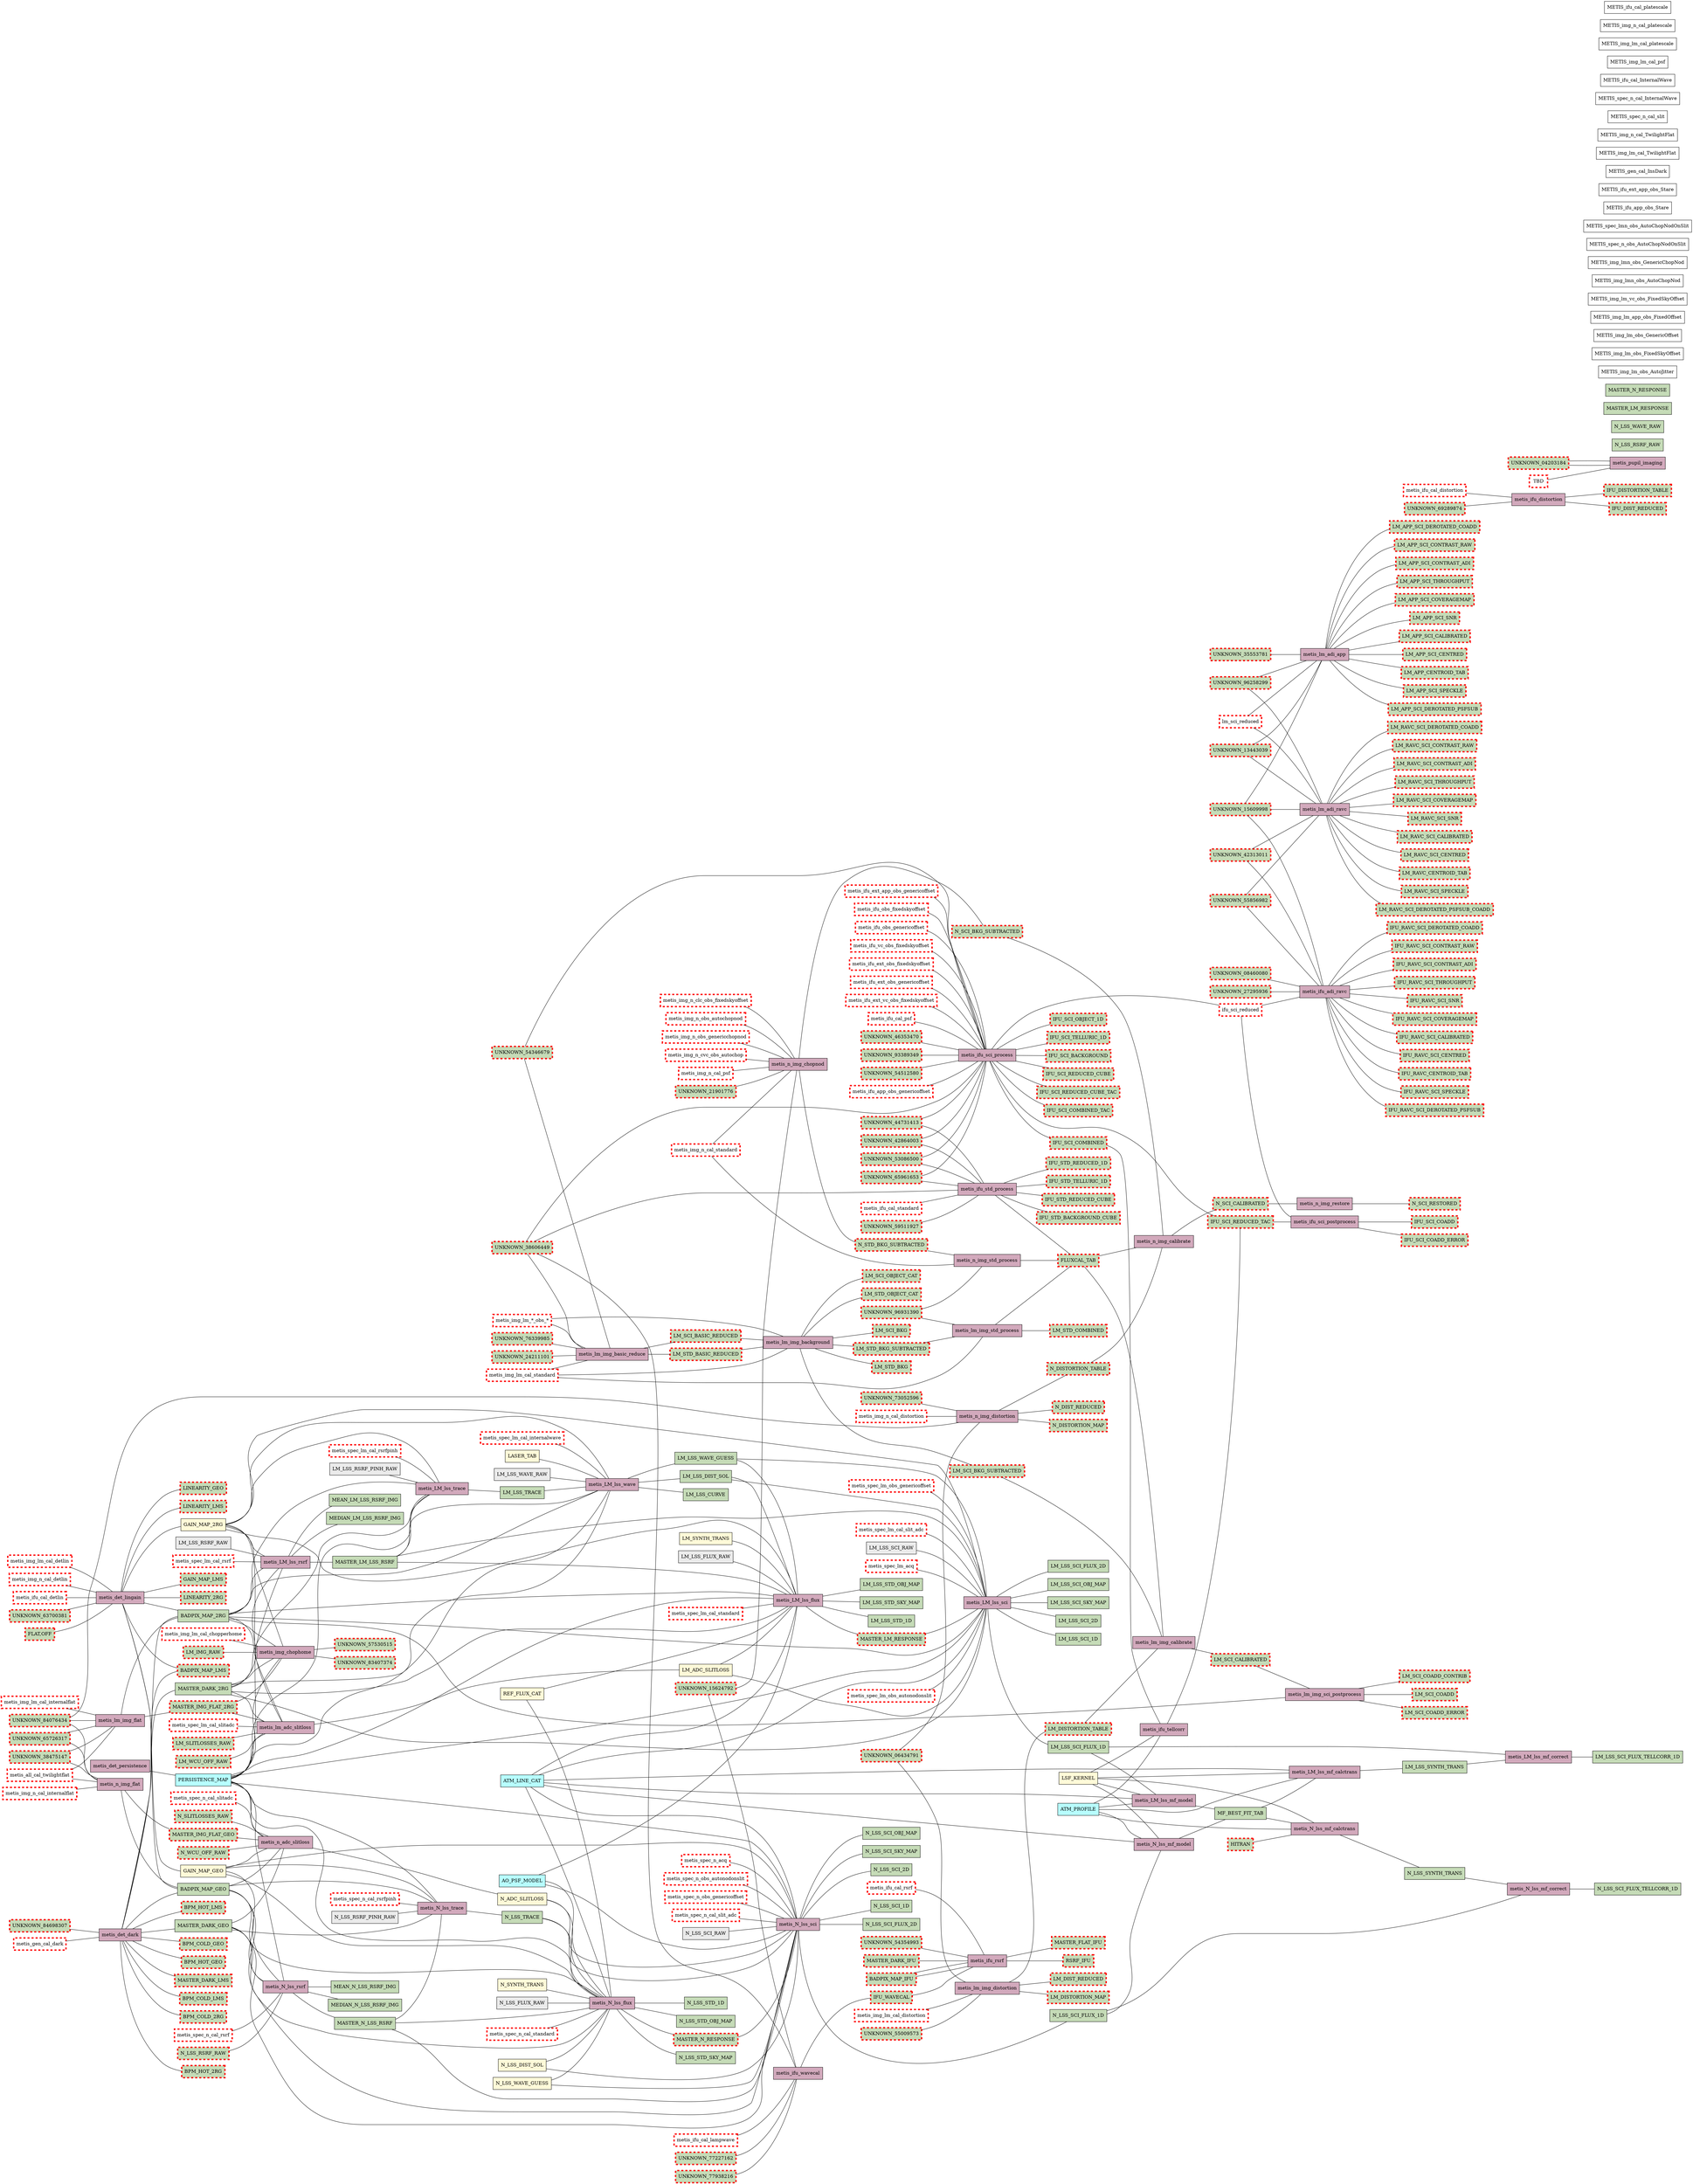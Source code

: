 graph METISDPS {

    rankdir=RL

   "metis_lm_adi_ravc" [shape=box, fillcolor="#d2a9bc", style=filled, label="metis_lm_adi_ravc"];
   "metis_lm_adi_app" [shape=box, fillcolor="#d2a9bc", style=filled, label="metis_lm_adi_app"];
   "metis_ifu_adi_ravc" [shape=box, fillcolor="#d2a9bc", style=filled, label="metis_ifu_adi_ravc"];
   "metis_ifu_wavecal" [shape=box, fillcolor="#d2a9bc", style=filled, label="metis_ifu_wavecal"];
   "metis_ifu_rsrf" [shape=box, fillcolor="#d2a9bc", style=filled, label="metis_ifu_rsrf"];
   "metis_ifu_std_process" [shape=box, fillcolor="#d2a9bc", style=filled, label="metis_ifu_std_process"];
   "metis_ifu_sci_process" [shape=box, fillcolor="#d2a9bc", style=filled, label="metis_ifu_sci_process"];
   "metis_ifu_tellcorr" [shape=box, fillcolor="#d2a9bc", style=filled, label="metis_ifu_tellcorr"];
   "metis_ifu_sci_postprocess" [shape=box, fillcolor="#d2a9bc", style=filled, label="metis_ifu_sci_postprocess"];
   "metis_ifu_distortion" [shape=box, fillcolor="#d2a9bc", style=filled, label="metis_ifu_distortion"];
   "metis_lm_lss_rsrf" [shape=box, fillcolor="#d2a9bc", style=filled, label="metis_LM_lss_rsrf"];
   "metis_lm_lss_trace" [shape=box, fillcolor="#d2a9bc", style=filled, label="metis_LM_lss_trace"];
   "metis_lm_lss_wave" [shape=box, fillcolor="#d2a9bc", style=filled, label="metis_LM_lss_wave"];
   "metis_lm_lss_flux" [shape=box, fillcolor="#d2a9bc", style=filled, label="metis_LM_lss_flux"];
   "metis_lm_lss_sci" [shape=box, fillcolor="#d2a9bc", style=filled, label="metis_LM_lss_sci"];
   "metis_lm_lss_mf_model" [shape=box, fillcolor="#d2a9bc", style=filled, label="metis_LM_lss_mf_model"];
   "metis_lm_lss_mf_calctrans" [shape=box, fillcolor="#d2a9bc", style=filled, label="metis_LM_lss_mf_calctrans"];
   "metis_lm_lss_mf_correct" [shape=box, fillcolor="#d2a9bc", style=filled, label="metis_LM_lss_mf_correct"];
   "metis_pupil_imaging" [shape=box, fillcolor="#d2a9bc", style=filled, label="metis_pupil_imaging"];
   "metis_img_chophome" [shape=box, fillcolor="#d2a9bc", style=filled, label="metis_img_chophome"];
   "metis_lm_adc_slitloss" [shape=box, fillcolor="#d2a9bc", style=filled, label="metis_lm_adc_slitloss"];
   "metis_n_adc_slitloss" [shape=box, fillcolor="#d2a9bc", style=filled, label="metis_n_adc_slitloss"];
   "metis_det_lingain" [shape=box, fillcolor="#d2a9bc", style=filled, label="metis_det_lingain"];
   "metis_det_dark" [shape=box, fillcolor="#d2a9bc", style=filled, label="metis_det_dark"];
   "metis_det_persistence" [shape=box, fillcolor="#d2a9bc", style=filled, label="metis_det_persistence"];
   "metis_lm_img_flat" [shape=box, fillcolor="#d2a9bc", style=filled, label="metis_lm_img_flat"];
   "metis_lm_img_basic_reduce" [shape=box, fillcolor="#d2a9bc", style=filled, label="metis_lm_img_basic_reduce"];
   "metis_lm_img_background" [shape=box, fillcolor="#d2a9bc", style=filled, label="metis_lm_img_background"];
   "metis_lm_img_std_process" [shape=box, fillcolor="#d2a9bc", style=filled, label="metis_lm_img_std_process"];
   "metis_lm_img_calibrate" [shape=box, fillcolor="#d2a9bc", style=filled, label="metis_lm_img_calibrate"];
   "metis_lm_img_sci_postprocess" [shape=box, fillcolor="#d2a9bc", style=filled, label="metis_lm_img_sci_postprocess"];
   "metis_lm_img_distortion" [shape=box, fillcolor="#d2a9bc", style=filled, label="metis_lm_img_distortion"];
   "metis_n_img_flat" [shape=box, fillcolor="#d2a9bc", style=filled, label="metis_n_img_flat"];
   "metis_n_img_chopnod" [shape=box, fillcolor="#d2a9bc", style=filled, label="metis_n_img_chopnod"];
   "metis_n_img_std_process" [shape=box, fillcolor="#d2a9bc", style=filled, label="metis_n_img_std_process"];
   "metis_n_img_calibrate" [shape=box, fillcolor="#d2a9bc", style=filled, label="metis_n_img_calibrate"];
   "metis_n_img_restore" [shape=box, fillcolor="#d2a9bc", style=filled, label="metis_n_img_restore"];
   "metis_n_img_distortion" [shape=box, fillcolor="#d2a9bc", style=filled, label="metis_n_img_distortion"];
   "metis_n_lss_rsrf" [shape=box, fillcolor="#d2a9bc", style=filled, label="metis_N_lss_rsrf"];
   "metis_n_lss_trace" [shape=box, fillcolor="#d2a9bc", style=filled, label="metis_N_lss_trace"];
   "metis_n_lss_flux" [shape=box, fillcolor="#d2a9bc", style=filled, label="metis_N_lss_flux"];
   "metis_n_lss_sci" [shape=box, fillcolor="#d2a9bc", style=filled, label="metis_N_lss_sci"];
   "metis_n_lss_mf_model" [shape=box, fillcolor="#d2a9bc", style=filled, label="metis_N_lss_mf_model"];
   "metis_n_lss_mf_calctrans" [shape=box, fillcolor="#d2a9bc", style=filled, label="metis_N_lss_mf_calctrans"];
   "metis_n_lss_mf_correct" [shape=box, fillcolor="#d2a9bc", style=filled, label="metis_N_lss_mf_correct"];
   "persistence_map" [shape=box, fillcolor="#b7ffff", style=filled, label="PERSISTENCE_MAP"];
   "gain_map_2rg" [shape=box, fillcolor="#fffad8", style=filled, label="GAIN_MAP_2RG"];
   "gain_map_geo" [shape=box, fillcolor="#fffad8", style=filled, label="GAIN_MAP_GEO"];
   "atm_line_cat" [shape=box, fillcolor="#b7ffff", style=filled, label="ATM_LINE_CAT"];
   "ao_psf_model" [shape=box, fillcolor="#b7ffff", style=filled, label="AO_PSF_MODEL"];
   "atm_profile" [shape=box, fillcolor="#b7ffff", style=filled, label="ATM_PROFILE"];
   "laser_tab" [shape=box, fillcolor="#fffad8", style=filled, label="LASER_TAB"];
   "ref_flux_cat" [shape=box, fillcolor="#fffad8", style=filled, label="REF_FLUX_CAT"];
   "lm_adc_slitloss" [shape=box, fillcolor="#fffad8", style=filled, label="LM_ADC_SLITLOSS"];
   "n_adc_slitloss" [shape=box, fillcolor="#fffad8", style=filled, label="N_ADC_SLITLOSS"];
   "lsf_kernel" [shape=box, fillcolor="#fffad8", style=filled, label="LSF_KERNEL"];
   "n_lss_dist_sol" [shape=box, fillcolor="#fffad8", style=filled, label="N_LSS_DIST_SOL"];
   "n_lss_wave_guess" [shape=box, fillcolor="#fffad8", style=filled, label="N_LSS_WAVE_GUESS"];
   "lm_synth_trans" [shape=box, fillcolor="#fffad8", style=filled, label="LM_SYNTH_TRANS"];
   "n_synth_trans" [shape=box, fillcolor="#fffad8", style=filled, label="N_SYNTH_TRANS"];
   "master_dark_2rg" [shape=box, fillcolor="#c5dbb7", style=filled, label="MASTER_DARK_2RG"];
   "master_dark_geo" [shape=box, fillcolor="#c5dbb7", style=filled, label="MASTER_DARK_GEO"];
   "badpix_map_2rg" [shape=box, fillcolor="#c5dbb7", style=filled, label="BADPIX_MAP_2RG"];
   "badpix_map_geo" [shape=box, fillcolor="#c5dbb7", style=filled, label="BADPIX_MAP_GEO"];
   "lm_lss_rsrf_raw" [shape=box, fillcolor="#ebebeb", style=filled, label="LM_LSS_RSRF_RAW"];
   "lm_lss_rsrf_pinh_raw" [shape=box, fillcolor="#ebebeb", style=filled, label="LM_LSS_RSRF_PINH_RAW"];
   "lm_lss_wave_raw" [shape=box, fillcolor="#ebebeb", style=filled, label="LM_LSS_WAVE_RAW"];
   "lm_lss_flux_raw" [shape=box, fillcolor="#ebebeb", style=filled, label="LM_LSS_FLUX_RAW"];
   "lm_lss_sci_raw" [shape=box, fillcolor="#ebebeb", style=filled, label="LM_LSS_SCI_RAW"];
   "n\_lss_rsrf\_raw" [shape=box, fillcolor="#c5dbb7", style=filled, label="N\_LSS_RSRF\_RAW"];
   "n_lss_wave_raw" [shape=box, fillcolor="#c5dbb7", style=filled, label="N_LSS_WAVE_RAW"];
   "n_lss_rsrf_pinh_raw" [shape=box, fillcolor="#ebebeb", style=filled, label="N_LSS_RSRF_PINH_RAW"];
   "n_lss_flux_raw" [shape=box, fillcolor="#ebebeb", style=filled, label="N_LSS_FLUX_RAW"];
   "n_lss_sci_raw" [shape=box, fillcolor="#ebebeb", style=filled, label="N_LSS_SCI_RAW"];
   "master_lm_lss_rsrf" [shape=box, fillcolor="#c5dbb7", style=filled, label="MASTER_LM_LSS_RSRF"];
   "median_lm_lss_rsrf_img" [shape=box, fillcolor="#c5dbb7", style=filled, label="MEDIAN_LM_LSS_RSRF_IMG"];
   "mean_lm_lss_rsrf_img" [shape=box, fillcolor="#c5dbb7", style=filled, label="MEAN_LM_LSS_RSRF_IMG"];
   "master_n_lss_rsrf" [shape=box, fillcolor="#c5dbb7", style=filled, label="MASTER_N_LSS_RSRF"];
   "median_n_lss_rsrf_img" [shape=box, fillcolor="#c5dbb7", style=filled, label="MEDIAN_N_LSS_RSRF_IMG"];
   "mean_n_lss_rsrf_img" [shape=box, fillcolor="#c5dbb7", style=filled, label="MEAN_N_LSS_RSRF_IMG"];
   "lm_lss_trace" [shape=box, fillcolor="#c5dbb7", style=filled, label="LM_LSS_TRACE"];
   "n_lss_trace" [shape=box, fillcolor="#c5dbb7", style=filled, label="N_LSS_TRACE"];
   "lm_lss_curve" [shape=box, fillcolor="#c5dbb7", style=filled, label="LM_LSS_CURVE"];
   "lm_lss_dist_sol" [shape=box, fillcolor="#c5dbb7", style=filled, label="LM_LSS_DIST_SOL"];
   "lm_lss_wave_guess" [shape=box, fillcolor="#c5dbb7", style=filled, label="LM_LSS_WAVE_GUESS"];
   "lm_lss_std_obj_map" [shape=box, fillcolor="#c5dbb7", style=filled, label="LM_LSS_STD_OBJ_MAP"];
   "lm_lss_std_sky_map" [shape=box, fillcolor="#c5dbb7", style=filled, label="LM_LSS_STD_SKY_MAP"];
   "lm_lss_std_1d" [shape=box, fillcolor="#c5dbb7", style=filled, label="LM_LSS_STD_1D"];
   "n_lss_std_obj_map" [shape=box, fillcolor="#c5dbb7", style=filled, label="N_LSS_STD_OBJ_MAP"];
   "n_lss_std_sky_map" [shape=box, fillcolor="#c5dbb7", style=filled, label="N_LSS_STD_SKY_MAP"];
   "n_lss_std_1d" [shape=box, fillcolor="#c5dbb7", style=filled, label="N_LSS_STD_1D"];
   "lm_lss_sci_obj_map" [shape=box, fillcolor="#c5dbb7", style=filled, label="LM_LSS_SCI_OBJ_MAP"];
   "lm_lss_sci_sky_map" [shape=box, fillcolor="#c5dbb7", style=filled, label="LM_LSS_SCI_SKY_MAP"];
   "lm_lss_sci_2d" [shape=box, fillcolor="#c5dbb7", style=filled, label="LM_LSS_SCI_2D"];
   "lm_lss_sci_1d" [shape=box, fillcolor="#c5dbb7", style=filled, label="LM_LSS_SCI_1D"];
   "n_lss_sci_obj_map" [shape=box, fillcolor="#c5dbb7", style=filled, label="N_LSS_SCI_OBJ_MAP"];
   "n_lss_sci_sky_map" [shape=box, fillcolor="#c5dbb7", style=filled, label="N_LSS_SCI_SKY_MAP"];
   "n_lss_sci_2d" [shape=box, fillcolor="#c5dbb7", style=filled, label="N_LSS_SCI_2D"];
   "n_lss_sci_1d" [shape=box, fillcolor="#c5dbb7", style=filled, label="N_LSS_SCI_1D"];
   "master\_lm\_response" [shape=box, fillcolor="#c5dbb7", style=filled, label="MASTER\_LM\_RESPONSE"];
   "master\_n_response" [shape=box, fillcolor="#c5dbb7", style=filled, label="MASTER\_N_RESPONSE"];
   "mf_best_fit_tab" [shape=box, fillcolor="#c5dbb7", style=filled, label="MF_BEST_FIT_TAB"];
   "lm_lss_synth_trans" [shape=box, fillcolor="#c5dbb7", style=filled, label="LM_LSS_SYNTH_TRANS"];
   "n_lss_synth_trans" [shape=box, fillcolor="#c5dbb7", style=filled, label="N_LSS_SYNTH_TRANS"];
   "lm_lss_sci_flux_2d" [shape=box, fillcolor="#c5dbb7", style=filled, label="LM_LSS_SCI_FLUX_2D"];
   "n_lss_sci_flux_2d" [shape=box, fillcolor="#c5dbb7", style=filled, label="N_LSS_SCI_FLUX_2D"];
   "lm_lss_sci_flux_1d" [shape=box, fillcolor="#c5dbb7", style=filled, label="LM_LSS_SCI_FLUX_1D"];
   "n_lss_sci_flux_1d" [shape=box, fillcolor="#c5dbb7", style=filled, label="N_LSS_SCI_FLUX_1D"];
   "lm_lss_sci_flux_tellcorr_1d" [shape=box, fillcolor="#c5dbb7", style=filled, label="LM_LSS_SCI_FLUX_TELLCORR_1D"];
   "n_lss_sci_flux_tellcorr_1d" [shape=box, fillcolor="#c5dbb7", style=filled, label="N_LSS_SCI_FLUX_TELLCORR_1D"];
   "metis_spec_lm_acq" [shape=box, fillcolor="white", style=filled, label="METIS_spec_lm_acq"];
   "metis_spec_n_acq" [shape=box, fillcolor="white", style=filled, label="METIS_spec_n_acq"];
   "metis_img_lm_obs_autojitter" [shape=box, fillcolor="white", style=filled, label="METIS_img_lm_obs_AutoJitter"];
   "metis_img_lm_obs_fixedskyoffset" [shape=box, fillcolor="white", style=filled, label="METIS_img_lm_obs_FixedSkyOffset"];
   "metis_img_lm_obs_genericoffset" [shape=box, fillcolor="white", style=filled, label="METIS_img_lm_obs_GenericOffset"];
   "metis_img_lm_app_obs_fixedoffset" [shape=box, fillcolor="white", style=filled, label="METIS_img_lm_app_obs_FixedOffset"];
   "metis_img_lm_vc_obs_fixedskyoffset" [shape=box, fillcolor="white", style=filled, label="METIS_img_lm_vc_obs_FixedSkyOffset"];
   "metis_img_n_obs_autochopnod" [shape=box, fillcolor="white", style=filled, label="METIS_img_n_obs_AutoChopNod"];
   "metis_img_n_obs_genericchopnod" [shape=box, fillcolor="white", style=filled, label="METIS_img_n_obs_GenericChopNod"];
   "metis_img_n_cvc_obs_autochop" [shape=box, fillcolor="white", style=filled, label="METIS_img_n_cvc_obs_AutoChop"];
   "metis_img_lmn_obs_autochopnod" [shape=box, fillcolor="white", style=filled, label="METIS_img_lmn_obs_AutoChopNod"];
   "metis_img_lmn_obs_genericchopnod" [shape=box, fillcolor="white", style=filled, label="METIS_img_lmn_obs_GenericChopNod"];
   "metis_spec_lm_obs_autonodonslit" [shape=box, fillcolor="white", style=filled, label="METIS_spec_lm_obs_AutoNodOnSlit"];
   "metis_spec_lm_obs_genericoffset" [shape=box, fillcolor="white", style=filled, label="METIS_spec_lm_obs_GenericOffset"];
   "metis_spec_n_obs_autochopnodonslit" [shape=box, fillcolor="white", style=filled, label="METIS_spec_n_obs_AutoChopNodOnSlit"];
   "metis_spec_lmn_obs_autochopnodonslit" [shape=box, fillcolor="white", style=filled, label="METIS_spec_lmn_obs_AutoChopNodOnSlit"];
   "metis_ifu_obs_fixedskyoffset" [shape=box, fillcolor="white", style=filled, label="METIS_ifu_obs_FixedSkyOffset"];
   "metis_ifu_obs_genericoffset" [shape=box, fillcolor="white", style=filled, label="METIS_ifu_obs_GenericOffset"];
   "metis_ifu_app_obs_stare" [shape=box, fillcolor="white", style=filled, label="METIS_ifu_app_obs_Stare"];
   "metis_ifu_vc_obs_fixedskyoffset" [shape=box, fillcolor="white", style=filled, label="METIS_ifu_vc_obs_FixedSkyOffset"];
   "metis_ifu_ext_obs_fixedskyoffset" [shape=box, fillcolor="white", style=filled, label="METIS_ifu_ext_obs_FixedSkyOffset"];
   "metis_ifu_ext_obs_genericoffset" [shape=box, fillcolor="white", style=filled, label="METIS_ifu_ext_obs_GenericOffset"];
   "metis_ifu_ext_app_obs_stare" [shape=box, fillcolor="white", style=filled, label="METIS_ifu_ext_app_obs_Stare"];
   "metis_ifu_ext_vc_obs_fixedskyoffset" [shape=box, fillcolor="white", style=filled, label="METIS_ifu_ext_vc_obs_FixedSkyOffset"];
   "metis_img_lm_cal_chopperhome" [shape=box, fillcolor="white", style=filled, label="METIS_img_lm_cal_ChopperHome"];
   "metis_gen_cal_dark" [shape=box, fillcolor="white", style=filled, label="METIS_gen_cal_dark"];
   "metis_gen_cal_insdark" [shape=box, fillcolor="white", style=filled, label="METIS_gen_cal_InsDark"];
   "metis_img_lm_cal_internalflat" [shape=box, fillcolor="white", style=filled, label="METIS_img_lm_cal_InternalFlat"];
   "metis_img_n_cal_internalflat" [shape=box, fillcolor="white", style=filled, label="METIS_img_n_cal_InternalFlat"];
   "metis_img_lm_cal_twilightflat" [shape=box, fillcolor="white", style=filled, label="METIS_img_lm_cal_TwilightFlat"];
   "metis_img_n_cal_twilightflat" [shape=box, fillcolor="white", style=filled, label="METIS_img_n_cal_TwilightFlat"];
   "metis_spec_lm_cal_slitadc" [shape=box, fillcolor="white", style=filled, label="METIS_spec_lm_cal_SlitAdc"];
   "metis_spec_n_cal_slit" [shape=box, fillcolor="white", style=filled, label="METIS_spec_n_cal_slit"];
   "metis_spec_lm_cal_internalwave" [shape=box, fillcolor="white", style=filled, label="METIS_spec_lm_cal_InternalWave"];
   "metis_spec_n_cal_internalwave" [shape=box, fillcolor="white", style=filled, label="METIS_spec_n_cal_InternalWave"];
   "metis_ifu_cal_internalwave" [shape=box, fillcolor="white", style=filled, label="METIS_ifu_cal_InternalWave"];
   "metis_ifu_cal_rsrf" [shape=box, fillcolor="white", style=filled, label="METIS_ifu_cal_rsrf"];
   "metis_spec_lm_cal_rsrf" [shape=box, fillcolor="white", style=filled, label="METIS_spec_lm_cal_rsrf"];
   "metis_spec_n_cal_rsrf" [shape=box, fillcolor="white", style=filled, label="METIS_spec_n_cal_rsrf"];
   "metis_img_lm_cal_standard" [shape=box, fillcolor="white", style=filled, label="METIS_img_lm_cal_standard"];
   "metis_img_n_cal_standard" [shape=box, fillcolor="white", style=filled, label="METIS_img_n_cal_standard"];
   "metis_spec_lm_cal_standard" [shape=box, fillcolor="white", style=filled, label="METIS_spec_lm_cal_standard"];
   "metis_spec_n_cal_standard" [shape=box, fillcolor="white", style=filled, label="METIS_spec_n_cal_standard"];
   "metis_ifu_cal_standard" [shape=box, fillcolor="white", style=filled, label="METIS_ifu_cal_standard"];
   "metis_img_lm_cal_psf" [shape=box, fillcolor="white", style=filled, label="METIS_img_lm_cal_psf"];
   "metis_img_n_cal_psf" [shape=box, fillcolor="white", style=filled, label="METIS_img_n_cal_psf"];
   "metis_ifu_cal_psf" [shape=box, fillcolor="white", style=filled, label="METIS_ifu_cal_psf"];
   "metis_img_lm_cal_platescale" [shape=box, fillcolor="white", style=filled, label="METIS_img_lm_cal_platescale"];
   "metis_img_n_cal_platescale" [shape=box, fillcolor="white", style=filled, label="METIS_img_n_cal_platescale"];
   "metis_ifu_cal_platescale" [shape=box, fillcolor="white", style=filled, label="METIS_ifu_cal_platescale"];
   "metis_img_lm_cal_distortion" [shape=box, fillcolor="white", style=filled, label="METIS_img_lm_cal_distortion"];
   "metis_img_n_cal_distortion" [shape=box, fillcolor="white", style=filled, label="METIS_img_n_cal_distortion"];
   "metis_ifu_cal_distortion" [shape=box, fillcolor="white", style=filled, label="METIS_ifu_cal_distortion"];
   "metis_img_lm_cal_detlin" [shape=box, fillcolor="white", style=filled, label="METIS_img_lm_cal_DetLin"];
   "metis_img_n_cal_detlin" [shape=box, fillcolor="white", style=filled, label="METIS_img_n_cal_DetLin"];
   "metis_ifu_cal_detlin" [shape=box, fillcolor="white", style=filled, label="METIS_ifu_cal_DetLin"];
   "unknown_13443039" [shape=box, fillcolor="#c5dbb7", color=red, style="filled,dashed", penwidth="4.0", label="UNKNOWN_13443039"];
   "unknown_96258299" [shape=box, fillcolor="#c5dbb7", color=red, style="filled,dashed", penwidth="4.0", label="UNKNOWN_96258299"];
   "unknown_55856982" [shape=box, fillcolor="#c5dbb7", color=red, style="filled,dashed", penwidth="4.0", label="UNKNOWN_55856982"];
   "unknown_42313011" [shape=box, fillcolor="#c5dbb7", color=red, style="filled,dashed", penwidth="4.0", label="UNKNOWN_42313011"];
   "unknown_15609998" [shape=box, fillcolor="#c5dbb7", color=red, style="filled,dashed", penwidth="4.0", label="UNKNOWN_15609998"];
   "lm_ravc_sci_calibrated" [shape=box, fillcolor="#c5dbb7", color=red, style="filled,dashed", penwidth="4.0", label="LM_RAVC_SCI_CALIBRATED"];
   "lm_ravc_sci_centred" [shape=box, fillcolor="#c5dbb7", color=red, style="filled,dashed", penwidth="4.0", label="LM_RAVC_SCI_CENTRED"];
   "lm_ravc_centroid_tab" [shape=box, fillcolor="#c5dbb7", color=red, style="filled,dashed", penwidth="4.0", label="LM_RAVC_CENTROID_TAB"];
   "lm_ravc_sci_speckle" [shape=box, fillcolor="#c5dbb7", color=red, style="filled,dashed", penwidth="4.0", label="LM_RAVC_SCI_SPECKLE"];
   "lm_ravc_sci_derotated_psfsub_coadd" [shape=box, fillcolor="#c5dbb7", color=red, style="filled,dashed", penwidth="4.0", label="LM_RAVC_SCI_DEROTATED_PSFSUB_COADD"];
   "lm_ravc_sci_derotated_coadd" [shape=box, fillcolor="#c5dbb7", color=red, style="filled,dashed", penwidth="4.0", label="LM_RAVC_SCI_DEROTATED_COADD"];
   "lm_ravc_sci_contrast_raw" [shape=box, fillcolor="#c5dbb7", color=red, style="filled,dashed", penwidth="4.0", label="LM_RAVC_SCI_CONTRAST_RAW"];
   "lm_ravc_sci_contrast_adi" [shape=box, fillcolor="#c5dbb7", color=red, style="filled,dashed", penwidth="4.0", label="LM_RAVC_SCI_CONTRAST_ADI"];
   "lm_ravc_sci_throughput" [shape=box, fillcolor="#c5dbb7", color=red, style="filled,dashed", penwidth="4.0", label="LM_RAVC_SCI_THROUGHPUT"];
   "lm_ravc_sci_coveragemap" [shape=box, fillcolor="#c5dbb7", color=red, style="filled,dashed", penwidth="4.0", label="LM_RAVC_SCI_COVERAGEMAP"];
   "lm_ravc_sci_snr" [shape=box, fillcolor="#c5dbb7", color=red, style="filled,dashed", penwidth="4.0", label="LM_RAVC_SCI_SNR"];
   "unknown_13443039" [shape=box, fillcolor="#c5dbb7", color=red, style="filled,dashed", penwidth="4.0", label="UNKNOWN_13443039"];
   "unknown_96258299" [shape=box, fillcolor="#c5dbb7", color=red, style="filled,dashed", penwidth="4.0", label="UNKNOWN_96258299"];
   "unknown_35553781" [shape=box, fillcolor="#c5dbb7", color=red, style="filled,dashed", penwidth="4.0", label="UNKNOWN_35553781"];
   "unknown_15609998" [shape=box, fillcolor="#c5dbb7", color=red, style="filled,dashed", penwidth="4.0", label="UNKNOWN_15609998"];
   "lm_app_sci_calibrated" [shape=box, fillcolor="#c5dbb7", color=red, style="filled,dashed", penwidth="4.0", label="LM_APP_SCI_CALIBRATED"];
   "lm_app_sci_centred" [shape=box, fillcolor="#c5dbb7", color=red, style="filled,dashed", penwidth="4.0", label="LM_APP_SCI_CENTRED"];
   "lm_app_centroid_tab" [shape=box, fillcolor="#c5dbb7", color=red, style="filled,dashed", penwidth="4.0", label="LM_APP_CENTROID_TAB"];
   "lm_app_sci_speckle" [shape=box, fillcolor="#c5dbb7", color=red, style="filled,dashed", penwidth="4.0", label="LM_APP_SCI_SPECKLE"];
   "lm_app_sci_derotated_psfsub" [shape=box, fillcolor="#c5dbb7", color=red, style="filled,dashed", penwidth="4.0", label="LM_APP_SCI_DEROTATED_PSFSUB"];
   "lm_app_sci_derotated_coadd" [shape=box, fillcolor="#c5dbb7", color=red, style="filled,dashed", penwidth="4.0", label="LM_APP_SCI_DEROTATED_COADD"];
   "lm_app_sci_contrast_raw" [shape=box, fillcolor="#c5dbb7", color=red, style="filled,dashed", penwidth="4.0", label="LM_APP_SCI_CONTRAST_RAW"];
   "lm_app_sci_contrast_adi" [shape=box, fillcolor="#c5dbb7", color=red, style="filled,dashed", penwidth="4.0", label="LM_APP_SCI_CONTRAST_ADI"];
   "lm_app_sci_throughput" [shape=box, fillcolor="#c5dbb7", color=red, style="filled,dashed", penwidth="4.0", label="LM_APP_SCI_THROUGHPUT"];
   "lm_app_sci_coveragemap" [shape=box, fillcolor="#c5dbb7", color=red, style="filled,dashed", penwidth="4.0", label="LM_APP_SCI_COVERAGEMAP"];
   "lm_app_sci_snr" [shape=box, fillcolor="#c5dbb7", color=red, style="filled,dashed", penwidth="4.0", label="LM_APP_SCI_SNR"];
   "unknown_27295936" [shape=box, fillcolor="#c5dbb7", color=red, style="filled,dashed", penwidth="4.0", label="UNKNOWN_27295936"];
   "unknown_08460080" [shape=box, fillcolor="#c5dbb7", color=red, style="filled,dashed", penwidth="4.0", label="UNKNOWN_08460080"];
   "unknown_55856982" [shape=box, fillcolor="#c5dbb7", color=red, style="filled,dashed", penwidth="4.0", label="UNKNOWN_55856982"];
   "unknown_42313011" [shape=box, fillcolor="#c5dbb7", color=red, style="filled,dashed", penwidth="4.0", label="UNKNOWN_42313011"];
   "unknown_15609998" [shape=box, fillcolor="#c5dbb7", color=red, style="filled,dashed", penwidth="4.0", label="UNKNOWN_15609998"];
   "ifu_ravc_sci_calibrated" [shape=box, fillcolor="#c5dbb7", color=red, style="filled,dashed", penwidth="4.0", label="IFU_RAVC_SCI_CALIBRATED"];
   "ifu_ravc_sci_centred" [shape=box, fillcolor="#c5dbb7", color=red, style="filled,dashed", penwidth="4.0", label="IFU_RAVC_SCI_CENTRED"];
   "ifu_ravc_centroid_tab" [shape=box, fillcolor="#c5dbb7", color=red, style="filled,dashed", penwidth="4.0", label="IFU_RAVC_CENTROID_TAB"];
   "ifu_ravc_sci_speckle" [shape=box, fillcolor="#c5dbb7", color=red, style="filled,dashed", penwidth="4.0", label="IFU_RAVC_SCI_SPECKLE"];
   "ifu_ravc_sci_derotated_psfsub" [shape=box, fillcolor="#c5dbb7", color=red, style="filled,dashed", penwidth="4.0", label="IFU_RAVC_SCI_DEROTATED_PSFSUB"];
   "ifu_ravc_sci_derotated_coadd" [shape=box, fillcolor="#c5dbb7", color=red, style="filled,dashed", penwidth="4.0", label="IFU_RAVC_SCI_DEROTATED_COADD"];
   "ifu_ravc_sci_contrast_raw" [shape=box, fillcolor="#c5dbb7", color=red, style="filled,dashed", penwidth="4.0", label="IFU_RAVC_SCI_CONTRAST_RAW"];
   "ifu_ravc_sci_contrast_adi" [shape=box, fillcolor="#c5dbb7", color=red, style="filled,dashed", penwidth="4.0", label="IFU_RAVC_SCI_CONTRAST_ADI"];
   "ifu_ravc_sci_throughput" [shape=box, fillcolor="#c5dbb7", color=red, style="filled,dashed", penwidth="4.0", label="IFU_RAVC_SCI_THROUGHPUT"];
   "ifu_ravc_sci_snr" [shape=box, fillcolor="#c5dbb7", color=red, style="filled,dashed", penwidth="4.0", label="IFU_RAVC_SCI_SNR"];
   "ifu_ravc_sci_coveragemap" [shape=box, fillcolor="#c5dbb7", color=red, style="filled,dashed", penwidth="4.0", label="IFU_RAVC_SCI_COVERAGEMAP"];
   "unknown_77227162" [shape=box, fillcolor="#c5dbb7", color=red, style="filled,dashed", penwidth="4.0", label="UNKNOWN_77227162"];
   "unknown_38606449" [shape=box, fillcolor="#c5dbb7", color=red, style="filled,dashed", penwidth="4.0", label="UNKNOWN_38606449"];
   "unknown_15624792" [shape=box, fillcolor="#c5dbb7", color=red, style="filled,dashed", penwidth="4.0", label="UNKNOWN_15624792"];
   "unknown_77938216" [shape=box, fillcolor="#c5dbb7", color=red, style="filled,dashed", penwidth="4.0", label="UNKNOWN_77938216"];
   "ifu_wavecal" [shape=box, fillcolor="#c5dbb7", color=red, style="filled,dashed", penwidth="4.0", label="IFU_WAVECAL"];
   "unknown_54354993" [shape=box, fillcolor="#c5dbb7", color=red, style="filled,dashed", penwidth="4.0", label="UNKNOWN_54354993"];
   "master_dark_ifu" [shape=box, fillcolor="#c5dbb7", color=red, style="filled,dashed", penwidth="4.0", label="MASTER_DARK_IFU"];
   "badpix_map_ifu" [shape=box, fillcolor="#c5dbb7", color=red, style="filled,dashed", penwidth="4.0", label="BADPIX_MAP_IFU"];
   "ifu_wavecal" [shape=box, fillcolor="#c5dbb7", color=red, style="filled,dashed", penwidth="4.0", label="IFU_WAVECAL"];
   "master_flat_ifu" [shape=box, fillcolor="#c5dbb7", color=red, style="filled,dashed", penwidth="4.0", label="MASTER_FLAT_IFU"];
   "rsrf_ifu" [shape=box, fillcolor="#c5dbb7", color=red, style="filled,dashed", penwidth="4.0", label="RSRF_IFU"];
   "badpix_map_ifu" [shape=box, fillcolor="#c5dbb7", color=red, style="filled,dashed", penwidth="4.0", label="BADPIX_MAP_IFU"];
   "unknown_59511927" [shape=box, fillcolor="#c5dbb7", color=red, style="filled,dashed", penwidth="4.0", label="UNKNOWN_59511927"];
   "unknown_38606449" [shape=box, fillcolor="#c5dbb7", color=red, style="filled,dashed", penwidth="4.0", label="UNKNOWN_38606449"];
   "unknown_44731413" [shape=box, fillcolor="#c5dbb7", color=red, style="filled,dashed", penwidth="4.0", label="UNKNOWN_44731413"];
   "unknown_65961653" [shape=box, fillcolor="#c5dbb7", color=red, style="filled,dashed", penwidth="4.0", label="UNKNOWN_65961653"];
   "unknown_42864003" [shape=box, fillcolor="#c5dbb7", color=red, style="filled,dashed", penwidth="4.0", label="UNKNOWN_42864003"];
   "unknown_53086500" [shape=box, fillcolor="#c5dbb7", color=red, style="filled,dashed", penwidth="4.0", label="UNKNOWN_53086500"];
   "ifu_std_reduced_cube" [shape=box, fillcolor="#c5dbb7", color=red, style="filled,dashed", penwidth="4.0", label="IFU_STD_REDUCED_CUBE"];
   "ifu_std_background_cube" [shape=box, fillcolor="#c5dbb7", color=red, style="filled,dashed", penwidth="4.0", label="IFU_STD_BACKGROUND_CUBE"];
   "ifu_std_reduced_1d" [shape=box, fillcolor="#c5dbb7", color=red, style="filled,dashed", penwidth="4.0", label="IFU_STD_REDUCED_1D"];
   "ifu_std_telluric_1d" [shape=box, fillcolor="#c5dbb7", color=red, style="filled,dashed", penwidth="4.0", label="IFU_STD_TELLURIC_1D"];
   "fluxcal_tab" [shape=box, fillcolor="#c5dbb7", color=red, style="filled,dashed", penwidth="4.0", label="FLUXCAL_TAB"];
   "unknown_46353470" [shape=box, fillcolor="#c5dbb7", color=red, style="filled,dashed", penwidth="4.0", label="UNKNOWN_46353470"];
   "unknown_54346679" [shape=box, fillcolor="#c5dbb7", color=red, style="filled,dashed", penwidth="4.0", label="UNKNOWN_54346679"];
   "unknown_38606449" [shape=box, fillcolor="#c5dbb7", color=red, style="filled,dashed", penwidth="4.0", label="UNKNOWN_38606449"];
   "unknown_44731413" [shape=box, fillcolor="#c5dbb7", color=red, style="filled,dashed", penwidth="4.0", label="UNKNOWN_44731413"];
   "unknown_65961653" [shape=box, fillcolor="#c5dbb7", color=red, style="filled,dashed", penwidth="4.0", label="UNKNOWN_65961653"];
   "unknown_42864003" [shape=box, fillcolor="#c5dbb7", color=red, style="filled,dashed", penwidth="4.0", label="UNKNOWN_42864003"];
   "unknown_93389349" [shape=box, fillcolor="#c5dbb7", color=red, style="filled,dashed", penwidth="4.0", label="UNKNOWN_93389349"];
   "unknown_53086500" [shape=box, fillcolor="#c5dbb7", color=red, style="filled,dashed", penwidth="4.0", label="UNKNOWN_53086500"];
   "unknown_54512580" [shape=box, fillcolor="#c5dbb7", color=red, style="filled,dashed", penwidth="4.0", label="UNKNOWN_54512580"];
   "ifu_sci_reduced" [shape=box, fillcolor="#c5dbb7", color=red, style="filled,dashed", penwidth="4.0", label="IFU_SCI_REDUCED"];
   "ifu_sci_reduced_tac" [shape=box, fillcolor="#c5dbb7", color=red, style="filled,dashed", penwidth="4.0", label="IFU_SCI_REDUCED_TAC"];
   "ifu_sci_background" [shape=box, fillcolor="#c5dbb7", color=red, style="filled,dashed", penwidth="4.0", label="IFU_SCI_BACKGROUND"];
   "ifu_sci_reduced_cube" [shape=box, fillcolor="#c5dbb7", color=red, style="filled,dashed", penwidth="4.0", label="IFU_SCI_REDUCED_CUBE"];
   "ifu_sci_reduced_cube_tac" [shape=box, fillcolor="#c5dbb7", color=red, style="filled,dashed", penwidth="4.0", label="IFU_SCI_REDUCED_CUBE_TAC"];
   "ifu_sci_combined" [shape=box, fillcolor="#c5dbb7", color=red, style="filled,dashed", penwidth="4.0", label="IFU_SCI_COMBINED"];
   "ifu_sci_combined_tac" [shape=box, fillcolor="#c5dbb7", color=red, style="filled,dashed", penwidth="4.0", label="IFU_SCI_COMBINED_TAC"];
   "ifu_sci_object_1d" [shape=box, fillcolor="#c5dbb7", color=red, style="filled,dashed", penwidth="4.0", label="IFU_SCI_OBJECT_1D"];
   "ifu_sci_telluric_1d" [shape=box, fillcolor="#c5dbb7", color=red, style="filled,dashed", penwidth="4.0", label="IFU_SCI_TELLURIC_1D"];
   "ifu_sci_combined" [shape=box, fillcolor="#c5dbb7", color=red, style="filled,dashed", penwidth="4.0", label="IFU_SCI_COMBINED"];
   "ifu_sci_reduced_tac" [shape=box, fillcolor="#c5dbb7", color=red, style="filled,dashed", penwidth="4.0", label="IFU_SCI_REDUCED_TAC"];
   "ifu_sci_reduced" [shape=box, fillcolor="#c5dbb7", color=red, style="filled,dashed", penwidth="4.0", label="IFU_SCI_REDUCED"];
   "ifu_sci_reduced_tac" [shape=box, fillcolor="#c5dbb7", color=red, style="filled,dashed", penwidth="4.0", label="IFU_SCI_REDUCED_TAC"];
   "ifu_sci_coadd" [shape=box, fillcolor="#c5dbb7", color=red, style="filled,dashed", penwidth="4.0", label="IFU_SCI_COADD"];
   "ifu_sci_coadd_error" [shape=box, fillcolor="#c5dbb7", color=red, style="filled,dashed", penwidth="4.0", label="IFU_SCI_COADD_ERROR"];
   "unknown_69289874" [shape=box, fillcolor="#c5dbb7", color=red, style="filled,dashed", penwidth="4.0", label="UNKNOWN_69289874"];
   "ifu_distortion_table" [shape=box, fillcolor="#c5dbb7", color=red, style="filled,dashed", penwidth="4.0", label="IFU_DISTORTION_TABLE"];
   "ifu_dist_reduced" [shape=box, fillcolor="#c5dbb7", color=red, style="filled,dashed", penwidth="4.0", label="IFU_DIST_REDUCED"];
   "master_lm_response" [shape=box, fillcolor="#c5dbb7", color=red, style="filled,dashed", penwidth="4.0", label="MASTER_LM_RESPONSE"];
   "master_lm_response" [shape=box, fillcolor="#c5dbb7", color=red, style="filled,dashed", penwidth="4.0", label="MASTER_LM_RESPONSE"];
   "unknown_04203184" [shape=box, fillcolor="#c5dbb7", color=red, style="filled,dashed", penwidth="4.0", label="UNKNOWN_04203184"];
   "unknown_04203184" [shape=box, fillcolor="#c5dbb7", color=red, style="filled,dashed", penwidth="4.0", label="UNKNOWN_04203184"];
   "lm_img_raw" [shape=box, fillcolor="#c5dbb7", color=red, style="filled,dashed", penwidth="4.0", label="LM_IMG_RAW"];
   "master_img_flat_2rg" [shape=box, fillcolor="#c5dbb7", color=red, style="filled,dashed", penwidth="4.0", label="MASTER_IMG_FLAT_2RG"];
   "unknown_57530515" [shape=box, fillcolor="#c5dbb7", color=red, style="filled,dashed", penwidth="4.0", label="UNKNOWN_57530515"];
   "unknown_83407374" [shape=box, fillcolor="#c5dbb7", color=red, style="filled,dashed", penwidth="4.0", label="UNKNOWN_83407374"];
   "lm_slitlosses_raw" [shape=box, fillcolor="#c5dbb7", color=red, style="filled,dashed", penwidth="4.0", label="LM_SLITLOSSES_RAW"];
   "lm_wcu_off_raw" [shape=box, fillcolor="#c5dbb7", color=red, style="filled,dashed", penwidth="4.0", label="LM_WCU_OFF_RAW"];
   "master_img_flat_2rg" [shape=box, fillcolor="#c5dbb7", color=red, style="filled,dashed", penwidth="4.0", label="MASTER_IMG_FLAT_2RG"];
   "n_slitlosses_raw" [shape=box, fillcolor="#c5dbb7", color=red, style="filled,dashed", penwidth="4.0", label="N_SLITLOSSES_RAW"];
   "n_wcu_off_raw" [shape=box, fillcolor="#c5dbb7", color=red, style="filled,dashed", penwidth="4.0", label="N_WCU_OFF_RAW"];
   "master_img_flat_geo" [shape=box, fillcolor="#c5dbb7", color=red, style="filled,dashed", penwidth="4.0", label="MASTER_IMG_FLAT_GEO"];
   "unknown_63700381" [shape=box, fillcolor="#c5dbb7", color=red, style="filled,dashed", penwidth="4.0", label="UNKNOWN_63700381"];
   "flat,off" [shape=box, fillcolor="#c5dbb7", color=red, style="filled,dashed", penwidth="4.0", label="FLAT,OFF"];
   "gain_map_lms" [shape=box, fillcolor="#c5dbb7", color=red, style="filled,dashed", penwidth="4.0", label="GAIN_MAP_LMS"];
   "linearity_2rg" [shape=box, fillcolor="#c5dbb7", color=red, style="filled,dashed", penwidth="4.0", label="LINEARITY_2RG"];
   "linearity_geo" [shape=box, fillcolor="#c5dbb7", color=red, style="filled,dashed", penwidth="4.0", label="LINEARITY_GEO"];
   "linearity_lms" [shape=box, fillcolor="#c5dbb7", color=red, style="filled,dashed", penwidth="4.0", label="LINEARITY_LMS"];
   "badpix_map_lms" [shape=box, fillcolor="#c5dbb7", color=red, style="filled,dashed", penwidth="4.0", label="BADPIX_MAP_LMS"];
   "unknown_84698307" [shape=box, fillcolor="#c5dbb7", color=red, style="filled,dashed", penwidth="4.0", label="UNKNOWN_84698307"];
   "master_dark_lms" [shape=box, fillcolor="#c5dbb7", color=red, style="filled,dashed", penwidth="4.0", label="MASTER_DARK_LMS"];
   "bpm_cold_2rg" [shape=box, fillcolor="#c5dbb7", color=red, style="filled,dashed", penwidth="4.0", label="BPM_COLD_2RG"];
   "bpm_cold_geo" [shape=box, fillcolor="#c5dbb7", color=red, style="filled,dashed", penwidth="4.0", label="BPM_COLD_GEO"];
   "bpm_cold_lms" [shape=box, fillcolor="#c5dbb7", color=red, style="filled,dashed", penwidth="4.0", label="BPM_COLD_LMS"];
   "bpm_hot_2rg" [shape=box, fillcolor="#c5dbb7", color=red, style="filled,dashed", penwidth="4.0", label="BPM_HOT_2RG"];
   "bpm_hot_geo" [shape=box, fillcolor="#c5dbb7", color=red, style="filled,dashed", penwidth="4.0", label="BPM_HOT_GEO"];
   "bpm_hot_lms" [shape=box, fillcolor="#c5dbb7", color=red, style="filled,dashed", penwidth="4.0", label="BPM_HOT_LMS"];
   "badpix_map_lms" [shape=box, fillcolor="#c5dbb7", color=red, style="filled,dashed", penwidth="4.0", label="BADPIX_MAP_LMS"];
   "unknown_65726317" [shape=box, fillcolor="#c5dbb7", color=red, style="filled,dashed", penwidth="4.0", label="UNKNOWN_65726317"];
   "unknown_38475147" [shape=box, fillcolor="#c5dbb7", color=red, style="filled,dashed", penwidth="4.0", label="UNKNOWN_38475147"];
   "unknown_84076434" [shape=box, fillcolor="#c5dbb7", color=red, style="filled,dashed", penwidth="4.0", label="UNKNOWN_84076434"];
   "master_img_flat_2rg" [shape=box, fillcolor="#c5dbb7", color=red, style="filled,dashed", penwidth="4.0", label="MASTER_IMG_FLAT_2RG"];
   "unknown_76339985" [shape=box, fillcolor="#c5dbb7", color=red, style="filled,dashed", penwidth="4.0", label="UNKNOWN_76339985"];
   "unknown_54346679" [shape=box, fillcolor="#c5dbb7", color=red, style="filled,dashed", penwidth="4.0", label="UNKNOWN_54346679"];
   "unknown_38606449" [shape=box, fillcolor="#c5dbb7", color=red, style="filled,dashed", penwidth="4.0", label="UNKNOWN_38606449"];
   "unknown_24211101" [shape=box, fillcolor="#c5dbb7", color=red, style="filled,dashed", penwidth="4.0", label="UNKNOWN_24211101"];
   "lm_sci_basic_reduced" [shape=box, fillcolor="#c5dbb7", color=red, style="filled,dashed", penwidth="4.0", label="LM_SCI_BASIC_REDUCED"];
   "lm_std_basic_reduced" [shape=box, fillcolor="#c5dbb7", color=red, style="filled,dashed", penwidth="4.0", label="LM_STD_BASIC_REDUCED"];
   "lm_sci_basic_reduced" [shape=box, fillcolor="#c5dbb7", color=red, style="filled,dashed", penwidth="4.0", label="LM_SCI_BASIC_REDUCED"];
   "lm_std_basic_reduced" [shape=box, fillcolor="#c5dbb7", color=red, style="filled,dashed", penwidth="4.0", label="LM_STD_BASIC_REDUCED"];
   "lm_sci_bkg" [shape=box, fillcolor="#c5dbb7", color=red, style="filled,dashed", penwidth="4.0", label="LM_SCI_BKG"];
   "lm_std_bkg" [shape=box, fillcolor="#c5dbb7", color=red, style="filled,dashed", penwidth="4.0", label="LM_STD_BKG"];
   "lm_sci_bkg_subtracted" [shape=box, fillcolor="#c5dbb7", color=red, style="filled,dashed", penwidth="4.0", label="LM_SCI_BKG_SUBTRACTED"];
   "lm_std_bkg_subtracted" [shape=box, fillcolor="#c5dbb7", color=red, style="filled,dashed", penwidth="4.0", label="LM_STD_BKG_SUBTRACTED"];
   "lm_sci_object_cat" [shape=box, fillcolor="#c5dbb7", color=red, style="filled,dashed", penwidth="4.0", label="LM_SCI_OBJECT_CAT"];
   "lm_std_object_cat" [shape=box, fillcolor="#c5dbb7", color=red, style="filled,dashed", penwidth="4.0", label="LM_STD_OBJECT_CAT"];
   "lm_std_bkg_subtracted" [shape=box, fillcolor="#c5dbb7", color=red, style="filled,dashed", penwidth="4.0", label="LM_STD_BKG_SUBTRACTED"];
   "unknown_96931390" [shape=box, fillcolor="#c5dbb7", color=red, style="filled,dashed", penwidth="4.0", label="UNKNOWN_96931390"];
   "lm_std_combined" [shape=box, fillcolor="#c5dbb7", color=red, style="filled,dashed", penwidth="4.0", label="LM_STD_COMBINED"];
   "fluxcal_tab" [shape=box, fillcolor="#c5dbb7", color=red, style="filled,dashed", penwidth="4.0", label="FLUXCAL_TAB"];
   "lm_sci_bkg_subtracted" [shape=box, fillcolor="#c5dbb7", color=red, style="filled,dashed", penwidth="4.0", label="LM_SCI_BKG_SUBTRACTED"];
   "fluxcal_tab" [shape=box, fillcolor="#c5dbb7", color=red, style="filled,dashed", penwidth="4.0", label="FLUXCAL_TAB"];
   "lm_distortion_table" [shape=box, fillcolor="#c5dbb7", color=red, style="filled,dashed", penwidth="4.0", label="LM_DISTORTION_TABLE"];
   "lm_sci_calibrated" [shape=box, fillcolor="#c5dbb7", color=red, style="filled,dashed", penwidth="4.0", label="LM_SCI_CALIBRATED"];
   "lm_sci_calibrated" [shape=box, fillcolor="#c5dbb7", color=red, style="filled,dashed", penwidth="4.0", label="LM_SCI_CALIBRATED"];
   "lm_sci_coadd" [shape=box, fillcolor="#c5dbb7", color=red, style="filled,dashed", penwidth="4.0", label="LM_SCI_COADD"];
   "lm_sci_coadd_error" [shape=box, fillcolor="#c5dbb7", color=red, style="filled,dashed", penwidth="4.0", label="LM_SCI_COADD_ERROR"];
   "lm_sci_coadd_contrib" [shape=box, fillcolor="#c5dbb7", color=red, style="filled,dashed", penwidth="4.0", label="LM_SCI_COADD_CONTRIB"];
   "unknown_06434791" [shape=box, fillcolor="#c5dbb7", color=red, style="filled,dashed", penwidth="4.0", label="UNKNOWN_06434791"];
   "unknown_55009573" [shape=box, fillcolor="#c5dbb7", color=red, style="filled,dashed", penwidth="4.0", label="UNKNOWN_55009573"];
   "lm_distortion_table" [shape=box, fillcolor="#c5dbb7", color=red, style="filled,dashed", penwidth="4.0", label="LM_DISTORTION_TABLE"];
   "lm_distortion_map" [shape=box, fillcolor="#c5dbb7", color=red, style="filled,dashed", penwidth="4.0", label="LM_DISTORTION_MAP"];
   "lm_dist_reduced" [shape=box, fillcolor="#c5dbb7", color=red, style="filled,dashed", penwidth="4.0", label="LM_DIST_REDUCED"];
   "unknown_65726317" [shape=box, fillcolor="#c5dbb7", color=red, style="filled,dashed", penwidth="4.0", label="UNKNOWN_65726317"];
   "unknown_38475147" [shape=box, fillcolor="#c5dbb7", color=red, style="filled,dashed", penwidth="4.0", label="UNKNOWN_38475147"];
   "unknown_84076434" [shape=box, fillcolor="#c5dbb7", color=red, style="filled,dashed", penwidth="4.0", label="UNKNOWN_84076434"];
   "master_img_flat_geo" [shape=box, fillcolor="#c5dbb7", color=red, style="filled,dashed", penwidth="4.0", label="MASTER_IMG_FLAT_GEO"];
   "unknown_21901776" [shape=box, fillcolor="#c5dbb7", color=red, style="filled,dashed", penwidth="4.0", label="UNKNOWN_21901776"];
   "unknown_15624792" [shape=box, fillcolor="#c5dbb7", color=red, style="filled,dashed", penwidth="4.0", label="UNKNOWN_15624792"];
   "n_sci_bkg_subtracted" [shape=box, fillcolor="#c5dbb7", color=red, style="filled,dashed", penwidth="4.0", label="N_SCI_BKG_SUBTRACTED"];
   "n_std_bkg_subtracted" [shape=box, fillcolor="#c5dbb7", color=red, style="filled,dashed", penwidth="4.0", label="N_STD_BKG_SUBTRACTED"];
   "n_std_bkg_subtracted" [shape=box, fillcolor="#c5dbb7", color=red, style="filled,dashed", penwidth="4.0", label="N_STD_BKG_SUBTRACTED"];
   "unknown_96931390" [shape=box, fillcolor="#c5dbb7", color=red, style="filled,dashed", penwidth="4.0", label="UNKNOWN_96931390"];
   "fluxcal_tab" [shape=box, fillcolor="#c5dbb7", color=red, style="filled,dashed", penwidth="4.0", label="FLUXCAL_TAB"];
   "n_sci_bkg_subtracted" [shape=box, fillcolor="#c5dbb7", color=red, style="filled,dashed", penwidth="4.0", label="N_SCI_BKG_SUBTRACTED"];
   "fluxcal_tab" [shape=box, fillcolor="#c5dbb7", color=red, style="filled,dashed", penwidth="4.0", label="FLUXCAL_TAB"];
   "n_distortion_table" [shape=box, fillcolor="#c5dbb7", color=red, style="filled,dashed", penwidth="4.0", label="N_DISTORTION_TABLE"];
   "n_sci_calibrated" [shape=box, fillcolor="#c5dbb7", color=red, style="filled,dashed", penwidth="4.0", label="N_SCI_CALIBRATED"];
   "n_sci_calibrated" [shape=box, fillcolor="#c5dbb7", color=red, style="filled,dashed", penwidth="4.0", label="N_SCI_CALIBRATED"];
   "n_sci_restored" [shape=box, fillcolor="#c5dbb7", color=red, style="filled,dashed", penwidth="4.0", label="N_SCI_RESTORED"];
   "unknown_06434791" [shape=box, fillcolor="#c5dbb7", color=red, style="filled,dashed", penwidth="4.0", label="UNKNOWN_06434791"];
   "unknown_73052596" [shape=box, fillcolor="#c5dbb7", color=red, style="filled,dashed", penwidth="4.0", label="UNKNOWN_73052596"];
   "unknown_84076434" [shape=box, fillcolor="#c5dbb7", color=red, style="filled,dashed", penwidth="4.0", label="UNKNOWN_84076434"];
   "n_distortion_table" [shape=box, fillcolor="#c5dbb7", color=red, style="filled,dashed", penwidth="4.0", label="N_DISTORTION_TABLE"];
   "n_distortion_map" [shape=box, fillcolor="#c5dbb7", color=red, style="filled,dashed", penwidth="4.0", label="N_DISTORTION_MAP"];
   "n_dist_reduced" [shape=box, fillcolor="#c5dbb7", color=red, style="filled,dashed", penwidth="4.0", label="N_DIST_REDUCED"];
   "n_lss_rsrf_raw" [shape=box, fillcolor="#c5dbb7", color=red, style="filled,dashed", penwidth="4.0", label="N_LSS_RSRF_RAW"];
   "master_n_response" [shape=box, fillcolor="#c5dbb7", color=red, style="filled,dashed", penwidth="4.0", label="MASTER_N_RESPONSE"];
   "master_n_response" [shape=box, fillcolor="#c5dbb7", color=red, style="filled,dashed", penwidth="4.0", label="MASTER_N_RESPONSE"];
   "hitran" [shape=box, fillcolor="#c5dbb7", color=red, style="filled,dashed", penwidth="4.0", label="HITRAN"];
   "lm_sci_reduced" [shape=box, fillcolor=white, color=red, style="filled,dashed", penwidth="4.0", label="lm_sci_reduced"];
   "lm_sci_reduced" [shape=box, fillcolor=white, color=red, style="filled,dashed", penwidth="4.0", label="lm_sci_reduced"];
   "ifu_sci_reduced" [shape=box, fillcolor=white, color=red, style="filled,dashed", penwidth="4.0", label="ifu_sci_reduced"];
   "metis_ifu_cal_lampwave" [shape=box, fillcolor=white, color=red, style="filled,dashed", penwidth="4.0", label="metis_ifu_cal_lampwave"];
   "metis_ifu_cal_rsrf" [shape=box, fillcolor=white, color=red, style="filled,dashed", penwidth="4.0", label="metis_ifu_cal_rsrf"];
   "metis_ifu_cal_standard" [shape=box, fillcolor=white, color=red, style="filled,dashed", penwidth="4.0", label="metis_ifu_cal_standard"];
   "metis_ifu_obs_fixedskyoffset" [shape=box, fillcolor=white, color=red, style="filled,dashed", penwidth="4.0", label="metis_ifu_obs_fixedskyoffset"];
   "metis_ifu_obs_genericoffset" [shape=box, fillcolor=white, color=red, style="filled,dashed", penwidth="4.0", label="metis_ifu_obs_genericoffset"];
   "metis_ifu_ext_obs_fixedskyoffset" [shape=box, fillcolor=white, color=red, style="filled,dashed", penwidth="4.0", label="metis_ifu_ext_obs_fixedskyoffset"];
   "metis_ifu_ext_obs_genericoffset" [shape=box, fillcolor=white, color=red, style="filled,dashed", penwidth="4.0", label="metis_ifu_ext_obs_genericoffset"];
   "metis_ifu_app_obs_genericoffset" [shape=box, fillcolor=white, color=red, style="filled,dashed", penwidth="4.0", label="metis_ifu_app_obs_genericoffset"];
   "metis_ifu_vc_obs_fixedskyoffset" [shape=box, fillcolor=white, color=red, style="filled,dashed", penwidth="4.0", label="metis_ifu_vc_obs_fixedskyoffset"];
   "metis_ifu_ext_app_obs_genericoffset" [shape=box, fillcolor=white, color=red, style="filled,dashed", penwidth="4.0", label="metis_ifu_ext_app_obs_genericoffset"];
   "metis_ifu_ext_vc_obs_fixedskyoffset" [shape=box, fillcolor=white, color=red, style="filled,dashed", penwidth="4.0", label="metis_ifu_ext_vc_obs_fixedskyoffset"];
   "metis_ifu_cal_psf" [shape=box, fillcolor=white, color=red, style="filled,dashed", penwidth="4.0", label="metis_ifu_cal_psf"];
   "metis_ifu_cal_distortion" [shape=box, fillcolor=white, color=red, style="filled,dashed", penwidth="4.0", label="metis_ifu_cal_distortion"];
   "metis_spec_lm_cal_rsrf" [shape=box, fillcolor=white, color=red, style="filled,dashed", penwidth="4.0", label="metis_spec_lm_cal_rsrf"];
   "metis_spec_lm_cal_rsrfpinh" [shape=box, fillcolor=white, color=red, style="filled,dashed", penwidth="4.0", label="metis_spec_lm_cal_rsrfpinh"];
   "metis_spec_lm_cal_internalwave" [shape=box, fillcolor=white, color=red, style="filled,dashed", penwidth="4.0", label="metis_spec_lm_cal_internalwave"];
   "metis_spec_lm_cal_standard" [shape=box, fillcolor=white, color=red, style="filled,dashed", penwidth="4.0", label="metis_spec_lm_cal_standard"];
   "metis_spec_lm_acq" [shape=box, fillcolor=white, color=red, style="filled,dashed", penwidth="4.0", label="metis_spec_lm_acq"];
   "metis_spec_lm_obs_autonodonslit" [shape=box, fillcolor=white, color=red, style="filled,dashed", penwidth="4.0", label="metis_spec_lm_obs_autonodonslit"];
   "metis_spec_lm_obs_genericoffset" [shape=box, fillcolor=white, color=red, style="filled,dashed", penwidth="4.0", label="metis_spec_lm_obs_genericoffset"];
   "metis_spec_lm_cal_slit_adc" [shape=box, fillcolor=white, color=red, style="filled,dashed", penwidth="4.0", label="metis_spec_lm_cal_slit_adc"];
   "tbd" [shape=box, fillcolor=white, color=red, style="filled,dashed", penwidth="4.0", label="TBD"];
   "metis_img_lm_cal_chopperhome" [shape=box, fillcolor=white, color=red, style="filled,dashed", penwidth="4.0", label="metis_img_lm_cal_chopperhome"];
   "metis_spec_lm_cal_slitadc" [shape=box, fillcolor=white, color=red, style="filled,dashed", penwidth="4.0", label="metis_spec_lm_cal_slitadc"];
   "metis_spec_n_cal_slitadc" [shape=box, fillcolor=white, color=red, style="filled,dashed", penwidth="4.0", label="metis_spec_n_cal_slitadc"];
   "metis_img_lm_cal_detlin" [shape=box, fillcolor=white, color=red, style="filled,dashed", penwidth="4.0", label="metis_img_lm_cal_detlin"];
   "metis_img_n_cal_detlin" [shape=box, fillcolor=white, color=red, style="filled,dashed", penwidth="4.0", label="metis_img_n_cal_detlin"];
   "metis_ifu_cal_detlin" [shape=box, fillcolor=white, color=red, style="filled,dashed", penwidth="4.0", label="metis_ifu_cal_detlin"];
   "metis_gen_cal_dark" [shape=box, fillcolor=white, color=red, style="filled,dashed", penwidth="4.0", label="metis_gen_cal_dark"];
   "metis_img_lm_cal_internalflat" [shape=box, fillcolor=white, color=red, style="filled,dashed", penwidth="4.0", label="metis_img_lm_cal_internalflat"];
   "metis_all_cal_twilightflat" [shape=box, fillcolor=white, color=red, style="filled,dashed", penwidth="4.0", label="metis_all_cal_twilightflat"];
   "metis_img_lm_cal_standard" [shape=box, fillcolor=white, color=red, style="filled,dashed", penwidth="4.0", label="metis_img_lm_cal_standard"];
   "metis_img_lm_*_obs_*" [shape=box, fillcolor=white, color=red, style="filled,dashed", penwidth="4.0", label="metis_img_lm_*_obs_*"];
   "metis_img_lm_cal_standard" [shape=box, fillcolor=white, color=red, style="filled,dashed", penwidth="4.0", label="metis_img_lm_cal_standard"];
   "metis_img_lm_*_obs_*" [shape=box, fillcolor=white, color=red, style="filled,dashed", penwidth="4.0", label="metis_img_lm_*_obs_*"];
   "metis_img_lm_cal_standard" [shape=box, fillcolor=white, color=red, style="filled,dashed", penwidth="4.0", label="metis_img_lm_cal_standard"];
   "metis_img_lm_cal_distortion" [shape=box, fillcolor=white, color=red, style="filled,dashed", penwidth="4.0", label="metis_img_lm_cal_distortion"];
   "metis_img_n_cal_internalflat" [shape=box, fillcolor=white, color=red, style="filled,dashed", penwidth="4.0", label="metis_img_n_cal_internalflat"];
   "metis_all_cal_twilightflat" [shape=box, fillcolor=white, color=red, style="filled,dashed", penwidth="4.0", label="metis_all_cal_twilightflat"];
   "metis_img_n_cal_standard" [shape=box, fillcolor=white, color=red, style="filled,dashed", penwidth="4.0", label="metis_img_n_cal_standard"];
   "metis_img_n_obs_autochopnod" [shape=box, fillcolor=white, color=red, style="filled,dashed", penwidth="4.0", label="metis_img_n_obs_autochopnod"];
   "metis_img_n_obs_genericchopnod" [shape=box, fillcolor=white, color=red, style="filled,dashed", penwidth="4.0", label="metis_img_n_obs_genericchopnod"];
   "metis_img_n_cvc_obs_autochop" [shape=box, fillcolor=white, color=red, style="filled,dashed", penwidth="4.0", label="metis_img_n_cvc_obs_autochop"];
   "metis_img_n_clc_obs_fixedskyoffset" [shape=box, fillcolor=white, color=red, style="filled,dashed", penwidth="4.0", label="metis_img_n_clc_obs_fixedskyoffset"];
   "metis_img_n_cal_psf" [shape=box, fillcolor=white, color=red, style="filled,dashed", penwidth="4.0", label="metis_img_n_cal_psf"];
   "metis_img_n_cal_standard" [shape=box, fillcolor=white, color=red, style="filled,dashed", penwidth="4.0", label="metis_img_n_cal_standard"];
   "metis_img_n_cal_distortion" [shape=box, fillcolor=white, color=red, style="filled,dashed", penwidth="4.0", label="metis_img_n_cal_distortion"];
   "metis_spec_n_cal_rsrf" [shape=box, fillcolor=white, color=red, style="filled,dashed", penwidth="4.0", label="metis_spec_n_cal_rsrf"];
   "metis_spec_n_cal_rsrfpinh" [shape=box, fillcolor=white, color=red, style="filled,dashed", penwidth="4.0", label="metis_spec_n_cal_rsrfpinh"];
   "metis_spec_n_cal_standard" [shape=box, fillcolor=white, color=red, style="filled,dashed", penwidth="4.0", label="metis_spec_n_cal_standard"];
   "metis_spec_n_acq" [shape=box, fillcolor=white, color=red, style="filled,dashed", penwidth="4.0", label="metis_spec_n_acq"];
   "metis_spec_n_obs_autonodonslit" [shape=box, fillcolor=white, color=red, style="filled,dashed", penwidth="4.0", label="metis_spec_n_obs_autonodonslit"];
   "metis_spec_n_obs_genericoffset" [shape=box, fillcolor=white, color=red, style="filled,dashed", penwidth="4.0", label="metis_spec_n_obs_genericoffset"];
   "metis_spec_n_cal_slit_adc" [shape=box, fillcolor=white, color=red, style="filled,dashed", penwidth="4.0", label="metis_spec_n_cal_slit_adc"];
    "lm_ravc_sci_calibrated" -- "metis_lm_adi_ravc"
    "lm_ravc_sci_centred" -- "metis_lm_adi_ravc"
    "lm_ravc_centroid_tab" -- "metis_lm_adi_ravc"
    "lm_ravc_sci_speckle" -- "metis_lm_adi_ravc"
    "lm_ravc_sci_derotated_psfsub_coadd" -- "metis_lm_adi_ravc"
    "lm_ravc_sci_derotated_coadd" -- "metis_lm_adi_ravc"
    "lm_ravc_sci_contrast_raw" -- "metis_lm_adi_ravc"
    "lm_ravc_sci_contrast_adi" -- "metis_lm_adi_ravc"
    "lm_ravc_sci_throughput" -- "metis_lm_adi_ravc"
    "lm_ravc_sci_coveragemap" -- "metis_lm_adi_ravc"
    "lm_ravc_sci_snr" -- "metis_lm_adi_ravc"
    "lm_app_sci_calibrated" -- "metis_lm_adi_app"
    "lm_app_sci_centred" -- "metis_lm_adi_app"
    "lm_app_centroid_tab" -- "metis_lm_adi_app"
    "lm_app_sci_speckle" -- "metis_lm_adi_app"
    "lm_app_sci_derotated_psfsub" -- "metis_lm_adi_app"
    "lm_app_sci_derotated_coadd" -- "metis_lm_adi_app"
    "lm_app_sci_contrast_raw" -- "metis_lm_adi_app"
    "lm_app_sci_contrast_adi" -- "metis_lm_adi_app"
    "lm_app_sci_throughput" -- "metis_lm_adi_app"
    "lm_app_sci_coveragemap" -- "metis_lm_adi_app"
    "lm_app_sci_snr" -- "metis_lm_adi_app"
    "ifu_ravc_sci_calibrated" -- "metis_ifu_adi_ravc"
    "ifu_ravc_sci_centred" -- "metis_ifu_adi_ravc"
    "ifu_ravc_centroid_tab" -- "metis_ifu_adi_ravc"
    "ifu_ravc_sci_speckle" -- "metis_ifu_adi_ravc"
    "ifu_ravc_sci_derotated_psfsub" -- "metis_ifu_adi_ravc"
    "ifu_ravc_sci_derotated_coadd" -- "metis_ifu_adi_ravc"
    "ifu_ravc_sci_contrast_raw" -- "metis_ifu_adi_ravc"
    "ifu_ravc_sci_contrast_adi" -- "metis_ifu_adi_ravc"
    "ifu_ravc_sci_throughput" -- "metis_ifu_adi_ravc"
    "ifu_ravc_sci_snr" -- "metis_ifu_adi_ravc"
    "ifu_ravc_sci_coveragemap" -- "metis_ifu_adi_ravc"
    "ifu_wavecal" -- "metis_ifu_wavecal"
    "master_flat_ifu" -- "metis_ifu_rsrf"
    "rsrf_ifu" -- "metis_ifu_rsrf"
    "badpix_map_ifu" -- "metis_ifu_rsrf"
    "ifu_std_reduced_cube" -- "metis_ifu_std_process"
    "ifu_std_background_cube" -- "metis_ifu_std_process"
    "ifu_std_reduced_1d" -- "metis_ifu_std_process"
    "ifu_std_telluric_1d" -- "metis_ifu_std_process"
    "fluxcal_tab" -- "metis_ifu_std_process"
    "ifu_sci_reduced" -- "metis_ifu_sci_process"
    "ifu_sci_reduced_tac" -- "metis_ifu_sci_process"
    "ifu_sci_background" -- "metis_ifu_sci_process"
    "ifu_sci_reduced_cube" -- "metis_ifu_sci_process"
    "ifu_sci_reduced_cube_tac" -- "metis_ifu_sci_process"
    "ifu_sci_combined" -- "metis_ifu_sci_process"
    "ifu_sci_combined_tac" -- "metis_ifu_sci_process"
    "ifu_sci_object_1d" -- "metis_ifu_sci_process"
    "ifu_sci_telluric_1d" -- "metis_ifu_sci_process"
    "ifu_sci_reduced_tac" -- "metis_ifu_tellcorr"
    "ifu_sci_coadd" -- "metis_ifu_sci_postprocess"
    "ifu_sci_coadd_error" -- "metis_ifu_sci_postprocess"
    "ifu_distortion_table" -- "metis_ifu_distortion"
    "ifu_dist_reduced" -- "metis_ifu_distortion"
    "master_lm_lss_rsrf" -- "metis_lm_lss_rsrf"
    "median_lm_lss_rsrf_img" -- "metis_lm_lss_rsrf"
    "mean_lm_lss_rsrf_img" -- "metis_lm_lss_rsrf"
    "lm_lss_trace" -- "metis_lm_lss_trace"
    "lm_lss_curve" -- "metis_lm_lss_wave"
    "lm_lss_dist_sol" -- "metis_lm_lss_wave"
    "lm_lss_wave_guess" -- "metis_lm_lss_wave"
    "lm_lss_std_obj_map" -- "metis_lm_lss_flux"
    "lm_lss_std_sky_map" -- "metis_lm_lss_flux"
    "lm_lss_std_1d" -- "metis_lm_lss_flux"
    "master_lm_response" -- "metis_lm_lss_flux"
    "lm_lss_sci_obj_map" -- "metis_lm_lss_sci"
    "lm_lss_sci_sky_map" -- "metis_lm_lss_sci"
    "lm_lss_sci_2d" -- "metis_lm_lss_sci"
    "lm_lss_sci_1d" -- "metis_lm_lss_sci"
    "lm_lss_sci_flux_2d" -- "metis_lm_lss_sci"
    "lm_lss_sci_flux_1d" -- "metis_lm_lss_sci"
    "mf_best_fit_tab" -- "metis_lm_lss_mf_model"
    "lm_lss_synth_trans" -- "metis_lm_lss_mf_calctrans"
    "lm_lss_sci_flux_tellcorr_1d" -- "metis_lm_lss_mf_correct"
    "unknown_04203184" -- "metis_pupil_imaging"
    "unknown_57530515" -- "metis_img_chophome"
    "unknown_83407374" -- "metis_img_chophome"
    "lm_adc_slitloss" -- "metis_lm_adc_slitloss"
    "n_adc_slitloss" -- "metis_n_adc_slitloss"
    "gain_map_2rg" -- "metis_det_lingain"
    "gain_map_geo" -- "metis_det_lingain"
    "gain_map_lms" -- "metis_det_lingain"
    "linearity_2rg" -- "metis_det_lingain"
    "linearity_geo" -- "metis_det_lingain"
    "linearity_lms" -- "metis_det_lingain"
    "badpix_map_2rg" -- "metis_det_lingain"
    "badpix_map_geo" -- "metis_det_lingain"
    "badpix_map_lms" -- "metis_det_lingain"
    "master_dark_2rg" -- "metis_det_dark"
    "master_dark_geo" -- "metis_det_dark"
    "master_dark_lms" -- "metis_det_dark"
    "bpm_cold_2rg" -- "metis_det_dark"
    "bpm_cold_geo" -- "metis_det_dark"
    "bpm_cold_lms" -- "metis_det_dark"
    "bpm_hot_2rg" -- "metis_det_dark"
    "bpm_hot_geo" -- "metis_det_dark"
    "bpm_hot_lms" -- "metis_det_dark"
    "badpix_map_2rg" -- "metis_det_dark"
    "badpix_map_geo" -- "metis_det_dark"
    "badpix_map_lms" -- "metis_det_dark"
    "persistence_map" -- "metis_det_persistence"
    "master_img_flat_2rg" -- "metis_lm_img_flat"
    "badpix_map_2rg" -- "metis_lm_img_flat"
    "lm_sci_basic_reduced" -- "metis_lm_img_basic_reduce"
    "lm_std_basic_reduced" -- "metis_lm_img_basic_reduce"
    "lm_sci_bkg" -- "metis_lm_img_background"
    "lm_std_bkg" -- "metis_lm_img_background"
    "lm_sci_bkg_subtracted" -- "metis_lm_img_background"
    "lm_std_bkg_subtracted" -- "metis_lm_img_background"
    "lm_sci_object_cat" -- "metis_lm_img_background"
    "lm_std_object_cat" -- "metis_lm_img_background"
    "lm_std_combined" -- "metis_lm_img_std_process"
    "fluxcal_tab" -- "metis_lm_img_std_process"
    "lm_sci_calibrated" -- "metis_lm_img_calibrate"
    "lm_sci_coadd" -- "metis_lm_img_sci_postprocess"
    "lm_sci_coadd_error" -- "metis_lm_img_sci_postprocess"
    "lm_sci_coadd_contrib" -- "metis_lm_img_sci_postprocess"
    "lm_distortion_table" -- "metis_lm_img_distortion"
    "lm_distortion_map" -- "metis_lm_img_distortion"
    "lm_dist_reduced" -- "metis_lm_img_distortion"
    "master_img_flat_geo" -- "metis_n_img_flat"
    "badpix_map_geo" -- "metis_n_img_flat"
    "n_sci_bkg_subtracted" -- "metis_n_img_chopnod"
    "n_std_bkg_subtracted" -- "metis_n_img_chopnod"
    "fluxcal_tab" -- "metis_n_img_std_process"
    "n_sci_calibrated" -- "metis_n_img_calibrate"
    "n_sci_restored" -- "metis_n_img_restore"
    "n_distortion_table" -- "metis_n_img_distortion"
    "n_distortion_map" -- "metis_n_img_distortion"
    "n_dist_reduced" -- "metis_n_img_distortion"
    "master_n_lss_rsrf" -- "metis_n_lss_rsrf"
    "median_n_lss_rsrf_img" -- "metis_n_lss_rsrf"
    "mean_n_lss_rsrf_img" -- "metis_n_lss_rsrf"
    "n_lss_trace" -- "metis_n_lss_trace"
    "n_lss_std_obj_map" -- "metis_n_lss_flux"
    "n_lss_std_sky_map" -- "metis_n_lss_flux"
    "n_lss_std_1d" -- "metis_n_lss_flux"
    "master_n_response" -- "metis_n_lss_flux"
    "n_lss_sci_obj_map" -- "metis_n_lss_sci"
    "n_lss_sci_sky_map" -- "metis_n_lss_sci"
    "n_lss_sci_2d" -- "metis_n_lss_sci"
    "n_lss_sci_1d" -- "metis_n_lss_sci"
    "n_lss_sci_flux_2d" -- "metis_n_lss_sci"
    "n_lss_sci_flux_1d" -- "metis_n_lss_sci"
    "mf_best_fit_tab" -- "metis_n_lss_mf_model"
    "n_lss_synth_trans" -- "metis_n_lss_mf_calctrans"
    "n_lss_sci_flux_tellcorr_1d" -- "metis_n_lss_mf_correct"
    "metis_lm_adi_ravc" -- "unknown_13443039"
    "metis_lm_adi_ravc" -- "unknown_96258299"
    "metis_lm_adi_ravc" -- "unknown_55856982"
    "metis_lm_adi_ravc" -- "unknown_42313011"
    "metis_lm_adi_ravc" -- "unknown_15609998"
    "metis_lm_adi_app" -- "unknown_13443039"
    "metis_lm_adi_app" -- "unknown_96258299"
    "metis_lm_adi_app" -- "unknown_35553781"
    "metis_lm_adi_app" -- "unknown_15609998"
    "metis_ifu_adi_ravc" -- "unknown_27295936"
    "metis_ifu_adi_ravc" -- "unknown_08460080"
    "metis_ifu_adi_ravc" -- "unknown_55856982"
    "metis_ifu_adi_ravc" -- "unknown_42313011"
    "metis_ifu_adi_ravc" -- "unknown_15609998"
    "metis_ifu_wavecal" -- "unknown_77227162"
    "metis_ifu_wavecal" -- "unknown_38606449"
    "metis_ifu_wavecal" -- "unknown_15624792"
    "metis_ifu_wavecal" -- "unknown_77938216"
    "metis_ifu_rsrf" -- "unknown_54354993"
    "metis_ifu_rsrf" -- "master_dark_ifu"
    "metis_ifu_rsrf" -- "badpix_map_ifu"
    "metis_ifu_rsrf" -- "ifu_wavecal"
    "metis_ifu_std_process" -- "unknown_59511927"
    "metis_ifu_std_process" -- "unknown_38606449"
    "metis_ifu_std_process" -- "unknown_44731413"
    "metis_ifu_std_process" -- "unknown_65961653"
    "metis_ifu_std_process" -- "unknown_42864003"
    "metis_ifu_std_process" -- "unknown_53086500"
    "metis_ifu_sci_process" -- "unknown_46353470"
    "metis_ifu_sci_process" -- "unknown_54346679"
    "metis_ifu_sci_process" -- "unknown_38606449"
    "metis_ifu_sci_process" -- "unknown_44731413"
    "metis_ifu_sci_process" -- "unknown_65961653"
    "metis_ifu_sci_process" -- "unknown_42864003"
    "metis_ifu_sci_process" -- "unknown_93389349"
    "metis_ifu_sci_process" -- "unknown_53086500"
    "metis_ifu_sci_process" -- "unknown_54512580"
    "metis_ifu_tellcorr" -- "ifu_sci_combined"
    "metis_ifu_tellcorr" -- "lsf_kernel"
    "metis_ifu_tellcorr" -- "atm_profile"
    "metis_ifu_sci_postprocess" -- "ifu_sci_reduced"
    "metis_ifu_sci_postprocess" -- "ifu_sci_reduced_tac"
    "metis_ifu_distortion" -- "unknown_69289874"
    "metis_lm_lss_rsrf" -- "lm_lss_rsrf_raw"
    "metis_lm_lss_rsrf" -- "persistence_map"
    "metis_lm_lss_rsrf" -- "gain_map_2rg"
    "metis_lm_lss_rsrf" -- "badpix_map_2rg"
    "metis_lm_lss_rsrf" -- "master_dark_2rg"
    "metis_lm_lss_trace" -- "lm_lss_rsrf_pinh_raw"
    "metis_lm_lss_trace" -- "persistence_map"
    "metis_lm_lss_trace" -- "gain_map_2rg"
    "metis_lm_lss_trace" -- "badpix_map_2rg"
    "metis_lm_lss_trace" -- "master_dark_2rg"
    "metis_lm_lss_trace" -- "master_lm_lss_rsrf"
    "metis_lm_lss_wave" -- "lm_lss_wave_raw"
    "metis_lm_lss_wave" -- "persistence_map"
    "metis_lm_lss_wave" -- "gain_map_2rg"
    "metis_lm_lss_wave" -- "badpix_map_2rg"
    "metis_lm_lss_wave" -- "master_dark_2rg"
    "metis_lm_lss_wave" -- "master_lm_lss_rsrf"
    "metis_lm_lss_wave" -- "lm_lss_trace"
    "metis_lm_lss_wave" -- "laser_tab"
    "metis_lm_lss_flux" -- "lm_lss_flux_raw"
    "metis_lm_lss_flux" -- "persistence_map"
    "metis_lm_lss_flux" -- "gain_map_2rg"
    "metis_lm_lss_flux" -- "badpix_map_2rg"
    "metis_lm_lss_flux" -- "master_dark_2rg"
    "metis_lm_lss_flux" -- "master_lm_lss_rsrf"
    "metis_lm_lss_flux" -- "lm_lss_dist_sol"
    "metis_lm_lss_flux" -- "lm_lss_wave_guess"
    "metis_lm_lss_flux" -- "ao_psf_model"
    "metis_lm_lss_flux" -- "atm_line_cat"
    "metis_lm_lss_flux" -- "lm_adc_slitloss"
    "metis_lm_lss_flux" -- "lm_synth_trans"
    "metis_lm_lss_flux" -- "ref_flux_cat"
    "metis_lm_lss_sci" -- "lm_lss_sci_raw"
    "metis_lm_lss_sci" -- "persistence_map"
    "metis_lm_lss_sci" -- "gain_map_2rg"
    "metis_lm_lss_sci" -- "badpix_map_2rg"
    "metis_lm_lss_sci" -- "master_dark_2rg"
    "metis_lm_lss_sci" -- "master_lm_lss_rsrf"
    "metis_lm_lss_sci" -- "lm_lss_dist_sol"
    "metis_lm_lss_sci" -- "lm_lss_wave_guess"
    "metis_lm_lss_sci" -- "atm_line_cat"
    "metis_lm_lss_sci" -- "lm_adc_slitloss"
    "metis_lm_lss_sci" -- "master_lm_response"
    "metis_lm_lss_mf_model" -- "lm_lss_sci_flux_1d"
    "metis_lm_lss_mf_model" -- "lsf_kernel"
    "metis_lm_lss_mf_model" -- "atm_profile"
    "metis_lm_lss_mf_model" -- "atm_line_cat"
    "metis_lm_lss_mf_calctrans" -- "mf_best_fit_tab"
    "metis_lm_lss_mf_calctrans" -- "lsf_kernel"
    "metis_lm_lss_mf_calctrans" -- "atm_profile"
    "metis_lm_lss_mf_calctrans" -- "atm_line_cat"
    "metis_lm_lss_mf_correct" -- "lm_lss_sci_flux_1d"
    "metis_lm_lss_mf_correct" -- "lm_lss_synth_trans"
    "metis_pupil_imaging" -- "unknown_04203184"
    "metis_img_chophome" -- "lm_img_raw"
    "metis_img_chophome" -- "persistence_map"
    "metis_img_chophome" -- "gain_map_2rg"
    "metis_img_chophome" -- "badpix_map_2rg"
    "metis_img_chophome" -- "master_dark_2rg"
    "metis_img_chophome" -- "master_img_flat_2rg"
    "metis_lm_adc_slitloss" -- "lm_slitlosses_raw"
    "metis_lm_adc_slitloss" -- "lm_wcu_off_raw"
    "metis_lm_adc_slitloss" -- "persistence_map"
    "metis_lm_adc_slitloss" -- "gain_map_2rg"
    "metis_lm_adc_slitloss" -- "badpix_map_2rg"
    "metis_lm_adc_slitloss" -- "master_dark_2rg"
    "metis_lm_adc_slitloss" -- "master_img_flat_2rg"
    "metis_n_adc_slitloss" -- "n_slitlosses_raw"
    "metis_n_adc_slitloss" -- "n_wcu_off_raw"
    "metis_n_adc_slitloss" -- "persistence_map"
    "metis_n_adc_slitloss" -- "gain_map_geo"
    "metis_n_adc_slitloss" -- "badpix_map_geo"
    "metis_n_adc_slitloss" -- "master_dark_geo"
    "metis_n_adc_slitloss" -- "master_img_flat_geo"
    "metis_det_lingain" -- "unknown_63700381"
    "metis_det_lingain" -- "flat,off"
    "metis_det_dark" -- "unknown_84698307"
    "metis_lm_img_flat" -- "unknown_65726317"
    "metis_lm_img_flat" -- "unknown_38475147"
    "metis_lm_img_flat" -- "unknown_84076434"
    "metis_lm_img_basic_reduce" -- "unknown_76339985"
    "metis_lm_img_basic_reduce" -- "unknown_54346679"
    "metis_lm_img_basic_reduce" -- "unknown_38606449"
    "metis_lm_img_basic_reduce" -- "unknown_24211101"
    "metis_lm_img_background" -- "lm_sci_basic_reduced"
    "metis_lm_img_background" -- "lm_std_basic_reduced"
    "metis_lm_img_std_process" -- "lm_std_bkg_subtracted"
    "metis_lm_img_std_process" -- "unknown_96931390"
    "metis_lm_img_calibrate" -- "lm_sci_bkg_subtracted"
    "metis_lm_img_calibrate" -- "fluxcal_tab"
    "metis_lm_img_calibrate" -- "lm_distortion_table"
    "metis_lm_img_sci_postprocess" -- "lm_sci_calibrated"
    "metis_lm_img_sci_postprocess" -- "badpix_map_2rg"
    "metis_lm_img_distortion" -- "unknown_06434791"
    "metis_lm_img_distortion" -- "unknown_55009573"
    "metis_n_img_flat" -- "unknown_65726317"
    "metis_n_img_flat" -- "unknown_38475147"
    "metis_n_img_flat" -- "unknown_84076434"
    "metis_n_img_chopnod" -- "unknown_21901776"
    "metis_n_img_chopnod" -- "unknown_15624792"
    "metis_n_img_std_process" -- "n_std_bkg_subtracted"
    "metis_n_img_std_process" -- "unknown_96931390"
    "metis_n_img_calibrate" -- "n_sci_bkg_subtracted"
    "metis_n_img_calibrate" -- "fluxcal_tab"
    "metis_n_img_calibrate" -- "n_distortion_table"
    "metis_n_img_restore" -- "n_sci_calibrated"
    "metis_n_img_distortion" -- "unknown_06434791"
    "metis_n_img_distortion" -- "unknown_73052596"
    "metis_n_img_distortion" -- "unknown_84076434"
    "metis_n_lss_rsrf" -- "n_lss_rsrf_raw"
    "metis_n_lss_rsrf" -- "persistence_map"
    "metis_n_lss_rsrf" -- "gain_map_geo"
    "metis_n_lss_rsrf" -- "badpix_map_geo"
    "metis_n_lss_rsrf" -- "master_dark_geo"
    "metis_n_lss_trace" -- "n_lss_rsrf_pinh_raw"
    "metis_n_lss_trace" -- "persistence_map"
    "metis_n_lss_trace" -- "gain_map_geo"
    "metis_n_lss_trace" -- "badpix_map_geo"
    "metis_n_lss_trace" -- "master_dark_geo"
    "metis_n_lss_trace" -- "master_n_lss_rsrf"
    "metis_n_lss_flux" -- "n_lss_flux_raw"
    "metis_n_lss_flux" -- "persistence_map"
    "metis_n_lss_flux" -- "gain_map_geo"
    "metis_n_lss_flux" -- "badpix_map_geo"
    "metis_n_lss_flux" -- "master_dark_geo"
    "metis_n_lss_flux" -- "master_n_lss_rsrf"
    "metis_n_lss_flux" -- "n_lss_trace"
    "metis_n_lss_flux" -- "n_lss_dist_sol"
    "metis_n_lss_flux" -- "n_lss_wave_guess"
    "metis_n_lss_flux" -- "n_synth_trans"
    "metis_n_lss_flux" -- "ao_psf_model"
    "metis_n_lss_flux" -- "atm_line_cat"
    "metis_n_lss_flux" -- "n_adc_slitloss"
    "metis_n_lss_flux" -- "ref_flux_cat"
    "metis_n_lss_sci" -- "n_lss_sci_raw"
    "metis_n_lss_sci" -- "persistence_map"
    "metis_n_lss_sci" -- "gain_map_geo"
    "metis_n_lss_sci" -- "badpix_map_geo"
    "metis_n_lss_sci" -- "master_dark_geo"
    "metis_n_lss_sci" -- "master_n_lss_rsrf"
    "metis_n_lss_sci" -- "n_lss_trace"
    "metis_n_lss_sci" -- "n_lss_dist_sol"
    "metis_n_lss_sci" -- "n_lss_wave_guess"
    "metis_n_lss_sci" -- "atm_line_cat"
    "metis_n_lss_sci" -- "ao_psf_model"
    "metis_n_lss_sci" -- "n_adc_slitloss"
    "metis_n_lss_sci" -- "master_n_response"
    "metis_n_lss_mf_model" -- "n_lss_sci_flux_1d"
    "metis_n_lss_mf_model" -- "lsf_kernel"
    "metis_n_lss_mf_model" -- "atm_profile"
    "metis_n_lss_mf_model" -- "atm_line_cat"
    "metis_n_lss_mf_calctrans" -- "mf_best_fit_tab"
    "metis_n_lss_mf_calctrans" -- "lsf_kernel"
    "metis_n_lss_mf_calctrans" -- "atm_profile"
    "metis_n_lss_mf_calctrans" -- "hitran"
    "metis_n_lss_mf_correct" -- "n_lss_sci_flux_1d"
    "metis_n_lss_mf_correct" -- "n_lss_synth_trans"
    "metis_lm_adi_ravc" -- "lm_sci_reduced"
    "metis_lm_adi_app" -- "lm_sci_reduced"
    "metis_ifu_adi_ravc" -- "ifu_sci_reduced"
    "metis_ifu_wavecal" -- "metis_ifu_cal_lampwave"
    "metis_ifu_rsrf" -- "metis_ifu_cal_rsrf"
    "metis_ifu_std_process" -- "metis_ifu_cal_standard"
    "metis_ifu_sci_process" -- "metis_ifu_obs_fixedskyoffset"
    "metis_ifu_sci_process" -- "metis_ifu_obs_genericoffset"
    "metis_ifu_sci_process" -- "metis_ifu_ext_obs_fixedskyoffset"
    "metis_ifu_sci_process" -- "metis_ifu_ext_obs_genericoffset"
    "metis_ifu_sci_process" -- "metis_ifu_app_obs_genericoffset"
    "metis_ifu_sci_process" -- "metis_ifu_vc_obs_fixedskyoffset"
    "metis_ifu_sci_process" -- "metis_ifu_ext_app_obs_genericoffset"
    "metis_ifu_sci_process" -- "metis_ifu_ext_vc_obs_fixedskyoffset"
    "metis_ifu_sci_process" -- "metis_ifu_cal_psf"
    "metis_ifu_distortion" -- "metis_ifu_cal_distortion"
    "metis_lm_lss_rsrf" -- "metis_spec_lm_cal_rsrf"
    "metis_lm_lss_trace" -- "metis_spec_lm_cal_rsrfpinh"
    "metis_lm_lss_wave" -- "metis_spec_lm_cal_internalwave"
    "metis_lm_lss_flux" -- "metis_spec_lm_cal_standard"
    "metis_lm_lss_sci" -- "metis_spec_lm_acq"
    "metis_lm_lss_sci" -- "metis_spec_lm_obs_autonodonslit"
    "metis_lm_lss_sci" -- "metis_spec_lm_obs_genericoffset"
    "metis_lm_lss_sci" -- "metis_spec_lm_cal_slit_adc"
    "metis_pupil_imaging" -- "tbd"
    "metis_img_chophome" -- "metis_img_lm_cal_chopperhome"
    "metis_lm_adc_slitloss" -- "metis_spec_lm_cal_slitadc"
    "metis_n_adc_slitloss" -- "metis_spec_n_cal_slitadc"
    "metis_det_lingain" -- "metis_img_lm_cal_detlin"
    "metis_det_lingain" -- "metis_img_n_cal_detlin"
    "metis_det_lingain" -- "metis_ifu_cal_detlin"
    "metis_det_dark" -- "metis_gen_cal_dark"
    "metis_lm_img_flat" -- "metis_img_lm_cal_internalflat"
    "metis_lm_img_flat" -- "metis_all_cal_twilightflat"
    "metis_lm_img_basic_reduce" -- "metis_img_lm_cal_standard"
    "metis_lm_img_basic_reduce" -- "metis_img_lm_*_obs_*"
    "metis_lm_img_background" -- "metis_img_lm_cal_standard"
    "metis_lm_img_background" -- "metis_img_lm_*_obs_*"
    "metis_lm_img_std_process" -- "metis_img_lm_cal_standard"
    "metis_lm_img_distortion" -- "metis_img_lm_cal_distortion"
    "metis_n_img_flat" -- "metis_img_n_cal_internalflat"
    "metis_n_img_flat" -- "metis_all_cal_twilightflat"
    "metis_n_img_chopnod" -- "metis_img_n_cal_standard"
    "metis_n_img_chopnod" -- "metis_img_n_obs_autochopnod"
    "metis_n_img_chopnod" -- "metis_img_n_obs_genericchopnod"
    "metis_n_img_chopnod" -- "metis_img_n_cvc_obs_autochop"
    "metis_n_img_chopnod" -- "metis_img_n_clc_obs_fixedskyoffset"
    "metis_n_img_chopnod" -- "metis_img_n_cal_psf"
    "metis_n_img_std_process" -- "metis_img_n_cal_standard"
    "metis_n_img_distortion" -- "metis_img_n_cal_distortion"
    "metis_n_lss_rsrf" -- "metis_spec_n_cal_rsrf"
    "metis_n_lss_trace" -- "metis_spec_n_cal_rsrfpinh"
    "metis_n_lss_flux" -- "metis_spec_n_cal_standard"
    "metis_n_lss_sci" -- "metis_spec_n_acq"
    "metis_n_lss_sci" -- "metis_spec_n_obs_autonodonslit"
    "metis_n_lss_sci" -- "metis_spec_n_obs_genericoffset"
    "metis_n_lss_sci" -- "metis_spec_n_cal_slit_adc"
}
